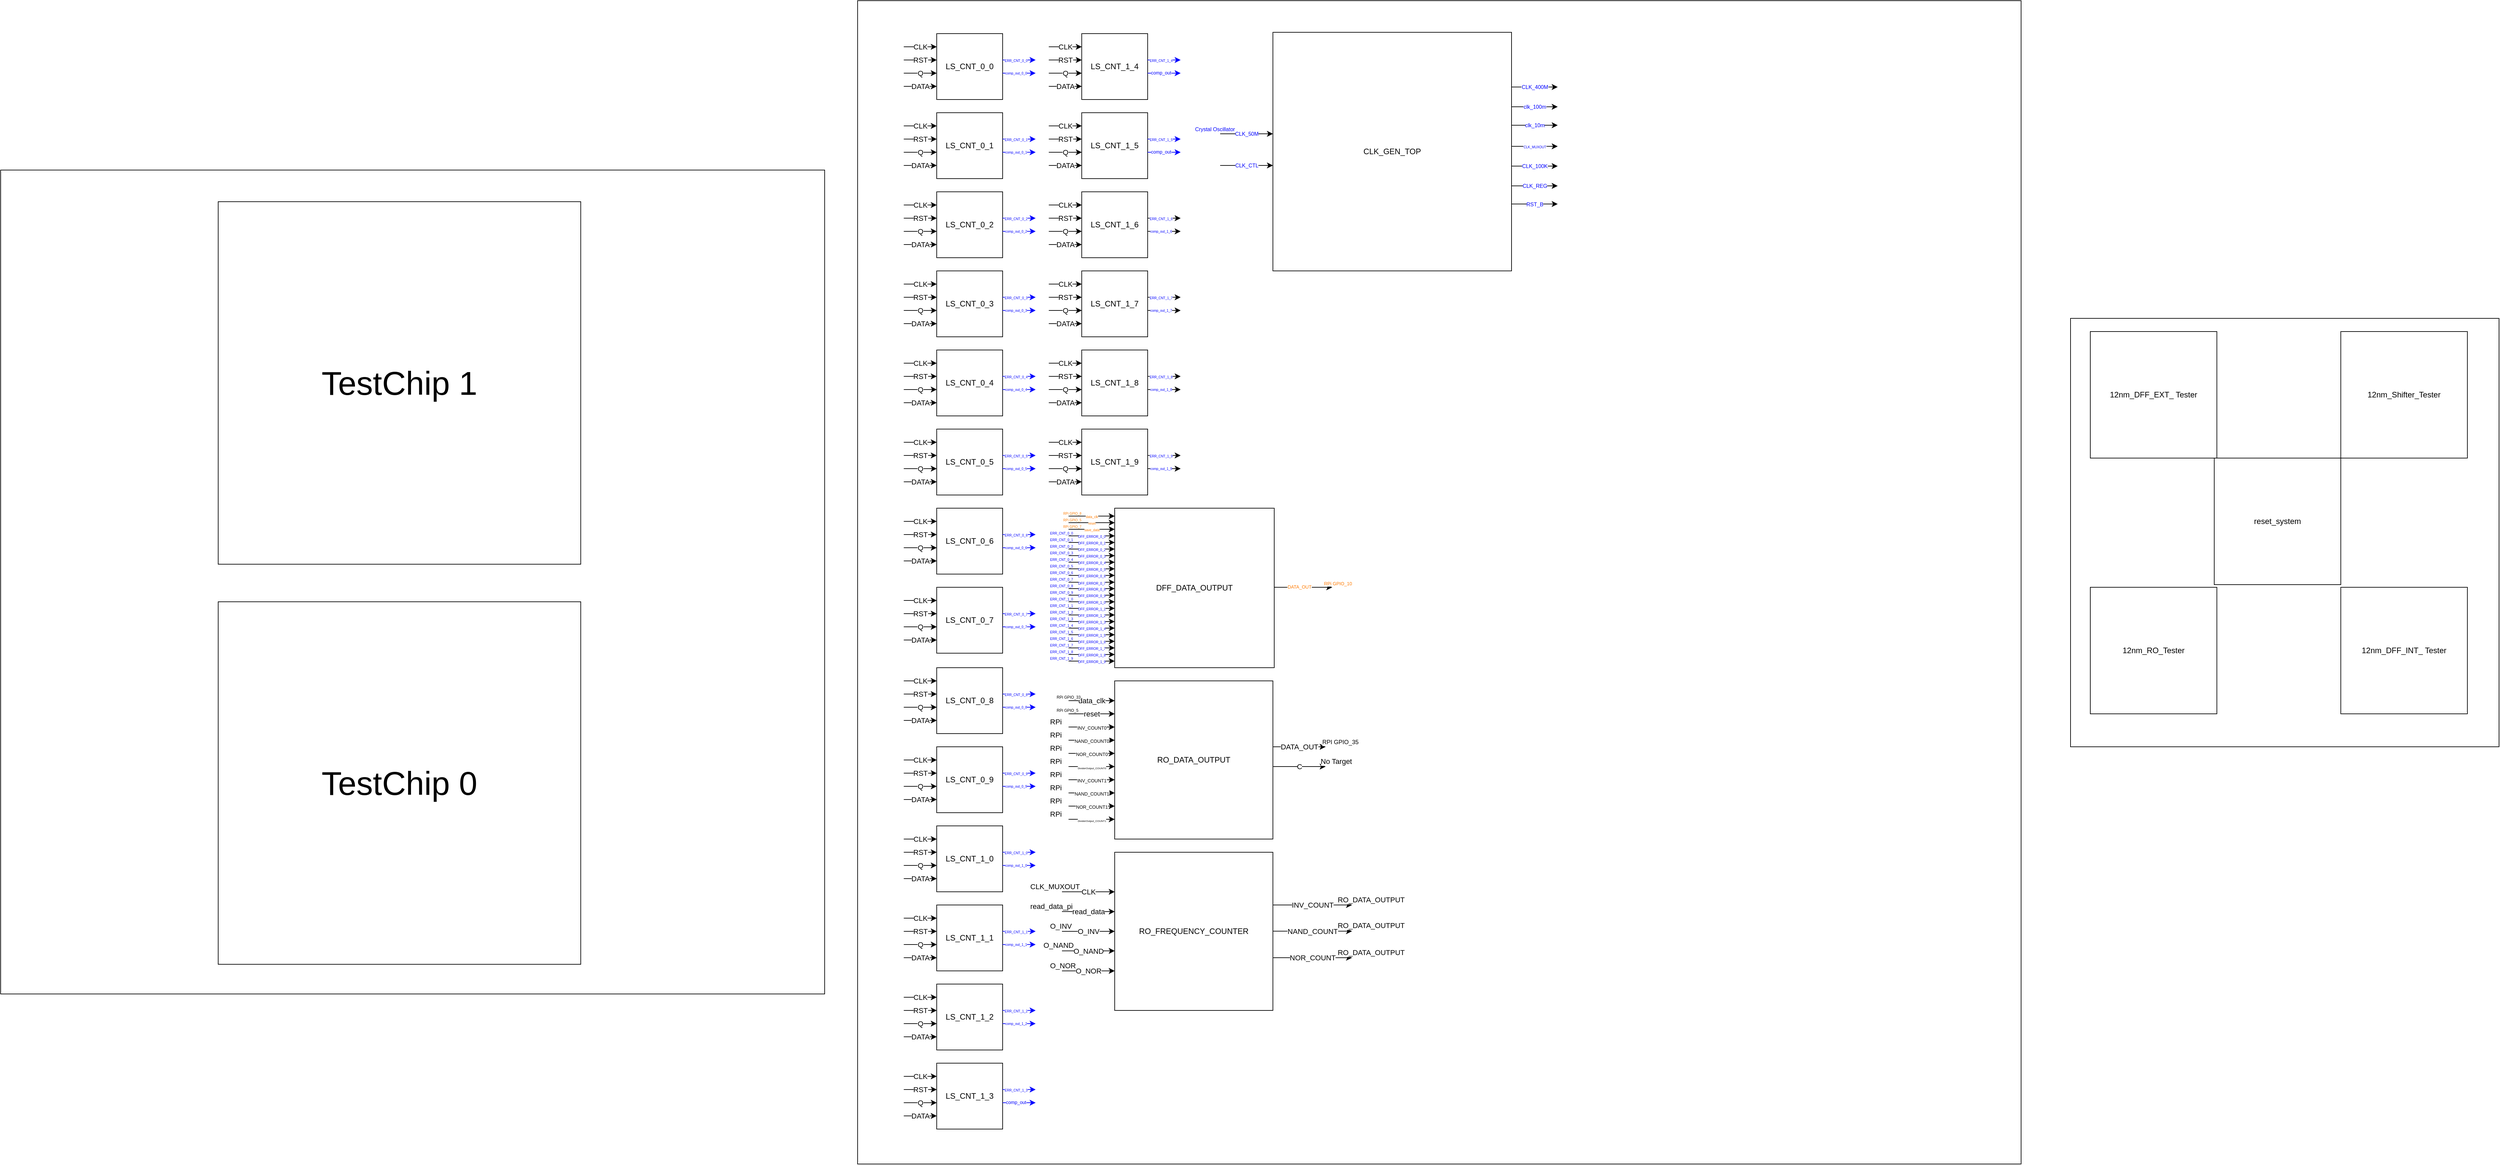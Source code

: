 <mxfile>
    <diagram name="Page-1" id="JrwnhxV34oBIkAG1Bqkx">
        <mxGraphModel dx="1116" dy="784" grid="1" gridSize="10" guides="1" tooltips="1" connect="1" arrows="1" fold="1" page="1" pageScale="1" pageWidth="4000" pageHeight="2000" math="0" shadow="0">
            <root>
                <mxCell id="0"/>
                <mxCell id="1" parent="0"/>
                <mxCell id="8YwtS4Dz8LVOZNcVnMt_-1" value="" style="whiteSpace=wrap;html=1;aspect=fixed;movable=1;resizable=1;rotatable=1;deletable=1;editable=1;locked=0;connectable=1;strokeColor=#000000;fontColor=#ff7b00;" parent="1" vertex="1">
                    <mxGeometry x="1400" y="118" width="1765" height="1765" as="geometry"/>
                </mxCell>
                <mxCell id="8YwtS4Dz8LVOZNcVnMt_-2" value="" style="whiteSpace=wrap;html=1;aspect=fixed;align=left;" parent="1" vertex="1">
                    <mxGeometry x="3240" y="600" width="650" height="650" as="geometry"/>
                </mxCell>
                <mxCell id="8YwtS4Dz8LVOZNcVnMt_-3" value="" style="whiteSpace=wrap;html=1;aspect=fixed;" parent="1" vertex="1">
                    <mxGeometry x="100" y="375" width="1250" height="1250" as="geometry"/>
                </mxCell>
                <mxCell id="8YwtS4Dz8LVOZNcVnMt_-5" value="&lt;font style=&quot;font-size: 50px;&quot;&gt;TestChip 0&lt;/font&gt;" style="whiteSpace=wrap;html=1;aspect=fixed;" parent="1" vertex="1">
                    <mxGeometry x="430" y="1030" width="550" height="550" as="geometry"/>
                </mxCell>
                <mxCell id="fdX2yPgVDNq5wQi_LwHz-1" value="LS_CNT_0_1" style="whiteSpace=wrap;html=1;aspect=fixed;noLabel=0;labelPadding=0;" parent="1" vertex="1">
                    <mxGeometry x="1520" y="288" width="100" height="100" as="geometry"/>
                </mxCell>
                <mxCell id="fdX2yPgVDNq5wQi_LwHz-14" value="LS_CNT_0_2" style="whiteSpace=wrap;html=1;aspect=fixed;noLabel=0;labelPadding=0;" parent="1" vertex="1">
                    <mxGeometry x="1520" y="408" width="100" height="100" as="geometry"/>
                </mxCell>
                <mxCell id="fdX2yPgVDNq5wQi_LwHz-209" value="LS_CNT_1_7" style="whiteSpace=wrap;html=1;aspect=fixed;noLabel=0;labelPadding=0;" parent="1" vertex="1">
                    <mxGeometry x="1740" y="528" width="100" height="100" as="geometry"/>
                </mxCell>
                <mxCell id="fdX2yPgVDNq5wQi_LwHz-249" value="&lt;font style=&quot;font-size: 50px;&quot;&gt;TestChip 1&lt;/font&gt;" style="whiteSpace=wrap;html=1;aspect=fixed;" parent="1" vertex="1">
                    <mxGeometry x="430" y="423" width="550" height="550" as="geometry"/>
                </mxCell>
                <mxCell id="tn4qRuFnmqHaKZbaOXFV-144" value="" style="group" parent="1" vertex="1" connectable="0">
                    <mxGeometry x="1470" y="168" width="200" height="100" as="geometry"/>
                </mxCell>
                <mxCell id="8YwtS4Dz8LVOZNcVnMt_-6" value="LS_CNT_0_0" style="whiteSpace=wrap;html=1;aspect=fixed;noLabel=0;labelPadding=0;" parent="tn4qRuFnmqHaKZbaOXFV-144" vertex="1">
                    <mxGeometry x="50" width="100" height="100" as="geometry"/>
                </mxCell>
                <mxCell id="8YwtS4Dz8LVOZNcVnMt_-9" value="" style="endArrow=classic;html=1;rounded=0;" parent="tn4qRuFnmqHaKZbaOXFV-144" edge="1">
                    <mxGeometry relative="1" as="geometry">
                        <mxPoint y="20" as="sourcePoint"/>
                        <mxPoint x="50" y="20" as="targetPoint"/>
                    </mxGeometry>
                </mxCell>
                <mxCell id="8YwtS4Dz8LVOZNcVnMt_-10" value="CLK" style="edgeLabel;resizable=0;html=1;align=center;verticalAlign=middle;" parent="8YwtS4Dz8LVOZNcVnMt_-9" connectable="0" vertex="1">
                    <mxGeometry relative="1" as="geometry"/>
                </mxCell>
                <mxCell id="8YwtS4Dz8LVOZNcVnMt_-11" value="" style="endArrow=classic;html=1;rounded=0;" parent="tn4qRuFnmqHaKZbaOXFV-144" edge="1">
                    <mxGeometry relative="1" as="geometry">
                        <mxPoint y="40" as="sourcePoint"/>
                        <mxPoint x="50" y="40" as="targetPoint"/>
                    </mxGeometry>
                </mxCell>
                <mxCell id="8YwtS4Dz8LVOZNcVnMt_-12" value="RST" style="edgeLabel;resizable=0;html=1;align=center;verticalAlign=middle;" parent="8YwtS4Dz8LVOZNcVnMt_-11" connectable="0" vertex="1">
                    <mxGeometry relative="1" as="geometry"/>
                </mxCell>
                <mxCell id="8YwtS4Dz8LVOZNcVnMt_-13" value="" style="endArrow=classic;html=1;rounded=0;" parent="tn4qRuFnmqHaKZbaOXFV-144" edge="1">
                    <mxGeometry relative="1" as="geometry">
                        <mxPoint y="60" as="sourcePoint"/>
                        <mxPoint x="50" y="60" as="targetPoint"/>
                    </mxGeometry>
                </mxCell>
                <mxCell id="8YwtS4Dz8LVOZNcVnMt_-14" value="Q" style="edgeLabel;resizable=0;html=1;align=center;verticalAlign=middle;" parent="8YwtS4Dz8LVOZNcVnMt_-13" connectable="0" vertex="1">
                    <mxGeometry relative="1" as="geometry"/>
                </mxCell>
                <mxCell id="8YwtS4Dz8LVOZNcVnMt_-15" value="" style="endArrow=classic;html=1;rounded=0;" parent="tn4qRuFnmqHaKZbaOXFV-144" edge="1">
                    <mxGeometry relative="1" as="geometry">
                        <mxPoint y="80" as="sourcePoint"/>
                        <mxPoint x="50" y="80" as="targetPoint"/>
                    </mxGeometry>
                </mxCell>
                <mxCell id="8YwtS4Dz8LVOZNcVnMt_-16" value="DATA" style="edgeLabel;resizable=0;html=1;align=center;verticalAlign=middle;" parent="8YwtS4Dz8LVOZNcVnMt_-15" connectable="0" vertex="1">
                    <mxGeometry relative="1" as="geometry"/>
                </mxCell>
                <mxCell id="8YwtS4Dz8LVOZNcVnMt_-17" value="" style="endArrow=classic;html=1;rounded=0;strokeColor=#0000ff;" parent="tn4qRuFnmqHaKZbaOXFV-144" edge="1">
                    <mxGeometry relative="1" as="geometry">
                        <mxPoint x="150" y="40" as="sourcePoint"/>
                        <mxPoint x="200" y="40" as="targetPoint"/>
                    </mxGeometry>
                </mxCell>
                <mxCell id="8YwtS4Dz8LVOZNcVnMt_-18" value="ERR_CNT_0_0" style="edgeLabel;resizable=0;html=1;align=center;verticalAlign=middle;fontSize=5;fontColor=#0000FF;" parent="8YwtS4Dz8LVOZNcVnMt_-17" connectable="0" vertex="1">
                    <mxGeometry relative="1" as="geometry">
                        <mxPoint x="-5" as="offset"/>
                    </mxGeometry>
                </mxCell>
                <mxCell id="8YwtS4Dz8LVOZNcVnMt_-19" value="" style="endArrow=classic;html=1;rounded=0;strokeColor=#0000ff;" parent="tn4qRuFnmqHaKZbaOXFV-144" edge="1">
                    <mxGeometry relative="1" as="geometry">
                        <mxPoint x="150" y="60" as="sourcePoint"/>
                        <mxPoint x="200" y="60" as="targetPoint"/>
                    </mxGeometry>
                </mxCell>
                <mxCell id="8YwtS4Dz8LVOZNcVnMt_-20" value="&lt;font style=&quot;font-size: 5px;&quot;&gt;comp_out_0_0&lt;/font&gt;" style="edgeLabel;resizable=0;html=1;align=center;verticalAlign=middle;fontSize=7;fontColor=#0000FF;" parent="8YwtS4Dz8LVOZNcVnMt_-19" connectable="0" vertex="1">
                    <mxGeometry relative="1" as="geometry">
                        <mxPoint x="-5" as="offset"/>
                    </mxGeometry>
                </mxCell>
                <mxCell id="tn4qRuFnmqHaKZbaOXFV-145" value="" style="group" parent="1" vertex="1" connectable="0">
                    <mxGeometry x="1470" y="308" width="200" height="60" as="geometry"/>
                </mxCell>
                <mxCell id="fdX2yPgVDNq5wQi_LwHz-2" value="" style="endArrow=classic;html=1;rounded=0;" parent="tn4qRuFnmqHaKZbaOXFV-145" edge="1">
                    <mxGeometry relative="1" as="geometry">
                        <mxPoint as="sourcePoint"/>
                        <mxPoint x="50" as="targetPoint"/>
                    </mxGeometry>
                </mxCell>
                <mxCell id="fdX2yPgVDNq5wQi_LwHz-3" value="CLK" style="edgeLabel;resizable=0;html=1;align=center;verticalAlign=middle;" parent="fdX2yPgVDNq5wQi_LwHz-2" connectable="0" vertex="1">
                    <mxGeometry relative="1" as="geometry"/>
                </mxCell>
                <mxCell id="fdX2yPgVDNq5wQi_LwHz-4" value="" style="endArrow=classic;html=1;rounded=0;" parent="tn4qRuFnmqHaKZbaOXFV-145" edge="1">
                    <mxGeometry relative="1" as="geometry">
                        <mxPoint y="20" as="sourcePoint"/>
                        <mxPoint x="50" y="20" as="targetPoint"/>
                    </mxGeometry>
                </mxCell>
                <mxCell id="fdX2yPgVDNq5wQi_LwHz-5" value="RST" style="edgeLabel;resizable=0;html=1;align=center;verticalAlign=middle;" parent="fdX2yPgVDNq5wQi_LwHz-4" connectable="0" vertex="1">
                    <mxGeometry relative="1" as="geometry"/>
                </mxCell>
                <mxCell id="fdX2yPgVDNq5wQi_LwHz-6" value="" style="endArrow=classic;html=1;rounded=0;" parent="tn4qRuFnmqHaKZbaOXFV-145" edge="1">
                    <mxGeometry relative="1" as="geometry">
                        <mxPoint y="40" as="sourcePoint"/>
                        <mxPoint x="50" y="40" as="targetPoint"/>
                    </mxGeometry>
                </mxCell>
                <mxCell id="fdX2yPgVDNq5wQi_LwHz-7" value="Q" style="edgeLabel;resizable=0;html=1;align=center;verticalAlign=middle;" parent="fdX2yPgVDNq5wQi_LwHz-6" connectable="0" vertex="1">
                    <mxGeometry relative="1" as="geometry"/>
                </mxCell>
                <mxCell id="fdX2yPgVDNq5wQi_LwHz-8" value="" style="endArrow=classic;html=1;rounded=0;" parent="tn4qRuFnmqHaKZbaOXFV-145" edge="1">
                    <mxGeometry relative="1" as="geometry">
                        <mxPoint y="60" as="sourcePoint"/>
                        <mxPoint x="50" y="60" as="targetPoint"/>
                    </mxGeometry>
                </mxCell>
                <mxCell id="fdX2yPgVDNq5wQi_LwHz-9" value="DATA" style="edgeLabel;resizable=0;html=1;align=center;verticalAlign=middle;" parent="fdX2yPgVDNq5wQi_LwHz-8" connectable="0" vertex="1">
                    <mxGeometry relative="1" as="geometry"/>
                </mxCell>
                <mxCell id="fdX2yPgVDNq5wQi_LwHz-10" value="" style="endArrow=classic;html=1;rounded=0;strokeColor=#0000ff;" parent="tn4qRuFnmqHaKZbaOXFV-145" edge="1">
                    <mxGeometry relative="1" as="geometry">
                        <mxPoint x="150" y="20" as="sourcePoint"/>
                        <mxPoint x="200" y="20" as="targetPoint"/>
                    </mxGeometry>
                </mxCell>
                <mxCell id="fdX2yPgVDNq5wQi_LwHz-11" value="ERR_CNT_0_1" style="edgeLabel;resizable=0;html=1;align=center;verticalAlign=middle;fontSize=5;fontColor=#0000FF;" parent="fdX2yPgVDNq5wQi_LwHz-10" connectable="0" vertex="1">
                    <mxGeometry relative="1" as="geometry">
                        <mxPoint x="-5" as="offset"/>
                    </mxGeometry>
                </mxCell>
                <mxCell id="fdX2yPgVDNq5wQi_LwHz-12" value="" style="endArrow=classic;html=1;rounded=0;strokeColor=#0000ff;" parent="tn4qRuFnmqHaKZbaOXFV-145" edge="1">
                    <mxGeometry relative="1" as="geometry">
                        <mxPoint x="150" y="40" as="sourcePoint"/>
                        <mxPoint x="200" y="40" as="targetPoint"/>
                    </mxGeometry>
                </mxCell>
                <mxCell id="fdX2yPgVDNq5wQi_LwHz-13" value="&lt;font style=&quot;font-size: 5px;&quot;&gt;comp_out_0_1&lt;br&gt;&lt;/font&gt;" style="edgeLabel;resizable=0;html=1;align=center;verticalAlign=middle;fontSize=7;fontColor=#0000FF;" parent="fdX2yPgVDNq5wQi_LwHz-12" connectable="0" vertex="1">
                    <mxGeometry relative="1" as="geometry">
                        <mxPoint x="-5" as="offset"/>
                    </mxGeometry>
                </mxCell>
                <mxCell id="tn4qRuFnmqHaKZbaOXFV-146" value="" style="group" parent="1" vertex="1" connectable="0">
                    <mxGeometry x="1470" y="428" width="200" height="60" as="geometry"/>
                </mxCell>
                <mxCell id="fdX2yPgVDNq5wQi_LwHz-15" value="" style="endArrow=classic;html=1;rounded=0;" parent="tn4qRuFnmqHaKZbaOXFV-146" edge="1">
                    <mxGeometry relative="1" as="geometry">
                        <mxPoint as="sourcePoint"/>
                        <mxPoint x="50" as="targetPoint"/>
                    </mxGeometry>
                </mxCell>
                <mxCell id="fdX2yPgVDNq5wQi_LwHz-16" value="CLK" style="edgeLabel;resizable=0;html=1;align=center;verticalAlign=middle;" parent="fdX2yPgVDNq5wQi_LwHz-15" connectable="0" vertex="1">
                    <mxGeometry relative="1" as="geometry"/>
                </mxCell>
                <mxCell id="fdX2yPgVDNq5wQi_LwHz-17" value="" style="endArrow=classic;html=1;rounded=0;" parent="tn4qRuFnmqHaKZbaOXFV-146" edge="1">
                    <mxGeometry relative="1" as="geometry">
                        <mxPoint y="20" as="sourcePoint"/>
                        <mxPoint x="50" y="20" as="targetPoint"/>
                    </mxGeometry>
                </mxCell>
                <mxCell id="fdX2yPgVDNq5wQi_LwHz-18" value="RST" style="edgeLabel;resizable=0;html=1;align=center;verticalAlign=middle;" parent="fdX2yPgVDNq5wQi_LwHz-17" connectable="0" vertex="1">
                    <mxGeometry relative="1" as="geometry"/>
                </mxCell>
                <mxCell id="fdX2yPgVDNq5wQi_LwHz-19" value="" style="endArrow=classic;html=1;rounded=0;" parent="tn4qRuFnmqHaKZbaOXFV-146" edge="1">
                    <mxGeometry relative="1" as="geometry">
                        <mxPoint y="40" as="sourcePoint"/>
                        <mxPoint x="50" y="40" as="targetPoint"/>
                    </mxGeometry>
                </mxCell>
                <mxCell id="fdX2yPgVDNq5wQi_LwHz-20" value="Q" style="edgeLabel;resizable=0;html=1;align=center;verticalAlign=middle;" parent="fdX2yPgVDNq5wQi_LwHz-19" connectable="0" vertex="1">
                    <mxGeometry relative="1" as="geometry"/>
                </mxCell>
                <mxCell id="fdX2yPgVDNq5wQi_LwHz-21" value="" style="endArrow=classic;html=1;rounded=0;" parent="tn4qRuFnmqHaKZbaOXFV-146" edge="1">
                    <mxGeometry relative="1" as="geometry">
                        <mxPoint y="60" as="sourcePoint"/>
                        <mxPoint x="50" y="60" as="targetPoint"/>
                    </mxGeometry>
                </mxCell>
                <mxCell id="fdX2yPgVDNq5wQi_LwHz-22" value="DATA" style="edgeLabel;resizable=0;html=1;align=center;verticalAlign=middle;" parent="fdX2yPgVDNq5wQi_LwHz-21" connectable="0" vertex="1">
                    <mxGeometry relative="1" as="geometry"/>
                </mxCell>
                <mxCell id="fdX2yPgVDNq5wQi_LwHz-23" value="" style="endArrow=classic;html=1;rounded=0;strokeColor=#0000FF;" parent="tn4qRuFnmqHaKZbaOXFV-146" edge="1">
                    <mxGeometry relative="1" as="geometry">
                        <mxPoint x="150" y="20" as="sourcePoint"/>
                        <mxPoint x="200" y="20" as="targetPoint"/>
                    </mxGeometry>
                </mxCell>
                <mxCell id="fdX2yPgVDNq5wQi_LwHz-24" value="ERR_CNT_0_2" style="edgeLabel;resizable=0;html=1;align=center;verticalAlign=middle;fontSize=5;fontColor=#0000FF;" parent="fdX2yPgVDNq5wQi_LwHz-23" connectable="0" vertex="1">
                    <mxGeometry relative="1" as="geometry">
                        <mxPoint x="-5" as="offset"/>
                    </mxGeometry>
                </mxCell>
                <mxCell id="fdX2yPgVDNq5wQi_LwHz-25" value="" style="endArrow=classic;html=1;rounded=0;strokeColor=#0000ff;" parent="tn4qRuFnmqHaKZbaOXFV-146" edge="1">
                    <mxGeometry relative="1" as="geometry">
                        <mxPoint x="150" y="40" as="sourcePoint"/>
                        <mxPoint x="200" y="40" as="targetPoint"/>
                    </mxGeometry>
                </mxCell>
                <mxCell id="fdX2yPgVDNq5wQi_LwHz-26" value="&lt;font style=&quot;font-size: 5px;&quot;&gt;comp_out_0_2&lt;br&gt;&lt;/font&gt;" style="edgeLabel;resizable=0;html=1;align=center;verticalAlign=middle;fontSize=7;fontColor=#0000FF;" parent="fdX2yPgVDNq5wQi_LwHz-25" connectable="0" vertex="1">
                    <mxGeometry relative="1" as="geometry">
                        <mxPoint x="-5" as="offset"/>
                    </mxGeometry>
                </mxCell>
                <mxCell id="tn4qRuFnmqHaKZbaOXFV-147" value="" style="group" parent="1" vertex="1" connectable="0">
                    <mxGeometry x="1470" y="528" width="200" height="100" as="geometry"/>
                </mxCell>
                <mxCell id="fdX2yPgVDNq5wQi_LwHz-27" value="LS_CNT_0_3" style="whiteSpace=wrap;html=1;aspect=fixed;noLabel=0;labelPadding=0;" parent="tn4qRuFnmqHaKZbaOXFV-147" vertex="1">
                    <mxGeometry x="50" width="100" height="100" as="geometry"/>
                </mxCell>
                <mxCell id="fdX2yPgVDNq5wQi_LwHz-28" value="" style="endArrow=classic;html=1;rounded=0;" parent="tn4qRuFnmqHaKZbaOXFV-147" edge="1">
                    <mxGeometry relative="1" as="geometry">
                        <mxPoint y="20" as="sourcePoint"/>
                        <mxPoint x="50" y="20" as="targetPoint"/>
                    </mxGeometry>
                </mxCell>
                <mxCell id="fdX2yPgVDNq5wQi_LwHz-29" value="CLK" style="edgeLabel;resizable=0;html=1;align=center;verticalAlign=middle;" parent="fdX2yPgVDNq5wQi_LwHz-28" connectable="0" vertex="1">
                    <mxGeometry relative="1" as="geometry"/>
                </mxCell>
                <mxCell id="fdX2yPgVDNq5wQi_LwHz-30" value="" style="endArrow=classic;html=1;rounded=0;" parent="tn4qRuFnmqHaKZbaOXFV-147" edge="1">
                    <mxGeometry relative="1" as="geometry">
                        <mxPoint y="40" as="sourcePoint"/>
                        <mxPoint x="50" y="40" as="targetPoint"/>
                    </mxGeometry>
                </mxCell>
                <mxCell id="fdX2yPgVDNq5wQi_LwHz-31" value="RST" style="edgeLabel;resizable=0;html=1;align=center;verticalAlign=middle;" parent="fdX2yPgVDNq5wQi_LwHz-30" connectable="0" vertex="1">
                    <mxGeometry relative="1" as="geometry"/>
                </mxCell>
                <mxCell id="fdX2yPgVDNq5wQi_LwHz-32" value="" style="endArrow=classic;html=1;rounded=0;" parent="tn4qRuFnmqHaKZbaOXFV-147" edge="1">
                    <mxGeometry relative="1" as="geometry">
                        <mxPoint y="60" as="sourcePoint"/>
                        <mxPoint x="50" y="60" as="targetPoint"/>
                    </mxGeometry>
                </mxCell>
                <mxCell id="fdX2yPgVDNq5wQi_LwHz-33" value="Q" style="edgeLabel;resizable=0;html=1;align=center;verticalAlign=middle;" parent="fdX2yPgVDNq5wQi_LwHz-32" connectable="0" vertex="1">
                    <mxGeometry relative="1" as="geometry"/>
                </mxCell>
                <mxCell id="fdX2yPgVDNq5wQi_LwHz-34" value="" style="endArrow=classic;html=1;rounded=0;" parent="tn4qRuFnmqHaKZbaOXFV-147" edge="1">
                    <mxGeometry relative="1" as="geometry">
                        <mxPoint y="80" as="sourcePoint"/>
                        <mxPoint x="50" y="80" as="targetPoint"/>
                    </mxGeometry>
                </mxCell>
                <mxCell id="fdX2yPgVDNq5wQi_LwHz-35" value="DATA" style="edgeLabel;resizable=0;html=1;align=center;verticalAlign=middle;" parent="fdX2yPgVDNq5wQi_LwHz-34" connectable="0" vertex="1">
                    <mxGeometry relative="1" as="geometry"/>
                </mxCell>
                <mxCell id="fdX2yPgVDNq5wQi_LwHz-36" value="" style="endArrow=classic;html=1;rounded=0;strokeColor=#0000ff;" parent="tn4qRuFnmqHaKZbaOXFV-147" edge="1">
                    <mxGeometry relative="1" as="geometry">
                        <mxPoint x="150" y="40" as="sourcePoint"/>
                        <mxPoint x="200" y="40" as="targetPoint"/>
                    </mxGeometry>
                </mxCell>
                <mxCell id="fdX2yPgVDNq5wQi_LwHz-37" value="ERR_CNT_0_3" style="edgeLabel;resizable=0;html=1;align=center;verticalAlign=middle;fontSize=5;fontColor=#0000FF;" parent="fdX2yPgVDNq5wQi_LwHz-36" connectable="0" vertex="1">
                    <mxGeometry relative="1" as="geometry">
                        <mxPoint x="-5" as="offset"/>
                    </mxGeometry>
                </mxCell>
                <mxCell id="fdX2yPgVDNq5wQi_LwHz-38" value="" style="endArrow=classic;html=1;rounded=0;strokeColor=#0000ff;" parent="tn4qRuFnmqHaKZbaOXFV-147" edge="1">
                    <mxGeometry relative="1" as="geometry">
                        <mxPoint x="150" y="60" as="sourcePoint"/>
                        <mxPoint x="200" y="60" as="targetPoint"/>
                    </mxGeometry>
                </mxCell>
                <mxCell id="fdX2yPgVDNq5wQi_LwHz-39" value="&lt;font style=&quot;font-size: 5px;&quot;&gt;comp_out_0_3&lt;/font&gt;" style="edgeLabel;resizable=0;html=1;align=center;verticalAlign=middle;fontSize=7;fontColor=#0000FF;" parent="fdX2yPgVDNq5wQi_LwHz-38" connectable="0" vertex="1">
                    <mxGeometry relative="1" as="geometry">
                        <mxPoint x="-5" as="offset"/>
                    </mxGeometry>
                </mxCell>
                <mxCell id="tn4qRuFnmqHaKZbaOXFV-148" value="" style="group" parent="1" vertex="1" connectable="0">
                    <mxGeometry x="1470" y="648" width="200" height="100" as="geometry"/>
                </mxCell>
                <mxCell id="fdX2yPgVDNq5wQi_LwHz-40" value="LS_CNT_0_4" style="whiteSpace=wrap;html=1;aspect=fixed;noLabel=0;labelPadding=0;" parent="tn4qRuFnmqHaKZbaOXFV-148" vertex="1">
                    <mxGeometry x="50" width="100" height="100" as="geometry"/>
                </mxCell>
                <mxCell id="fdX2yPgVDNq5wQi_LwHz-41" value="" style="endArrow=classic;html=1;rounded=0;" parent="tn4qRuFnmqHaKZbaOXFV-148" edge="1">
                    <mxGeometry relative="1" as="geometry">
                        <mxPoint y="20" as="sourcePoint"/>
                        <mxPoint x="50" y="20" as="targetPoint"/>
                    </mxGeometry>
                </mxCell>
                <mxCell id="fdX2yPgVDNq5wQi_LwHz-42" value="CLK" style="edgeLabel;resizable=0;html=1;align=center;verticalAlign=middle;" parent="fdX2yPgVDNq5wQi_LwHz-41" connectable="0" vertex="1">
                    <mxGeometry relative="1" as="geometry"/>
                </mxCell>
                <mxCell id="fdX2yPgVDNq5wQi_LwHz-43" value="" style="endArrow=classic;html=1;rounded=0;" parent="tn4qRuFnmqHaKZbaOXFV-148" edge="1">
                    <mxGeometry relative="1" as="geometry">
                        <mxPoint y="40" as="sourcePoint"/>
                        <mxPoint x="50" y="40" as="targetPoint"/>
                    </mxGeometry>
                </mxCell>
                <mxCell id="fdX2yPgVDNq5wQi_LwHz-44" value="RST" style="edgeLabel;resizable=0;html=1;align=center;verticalAlign=middle;" parent="fdX2yPgVDNq5wQi_LwHz-43" connectable="0" vertex="1">
                    <mxGeometry relative="1" as="geometry"/>
                </mxCell>
                <mxCell id="fdX2yPgVDNq5wQi_LwHz-45" value="" style="endArrow=classic;html=1;rounded=0;" parent="tn4qRuFnmqHaKZbaOXFV-148" edge="1">
                    <mxGeometry relative="1" as="geometry">
                        <mxPoint y="60" as="sourcePoint"/>
                        <mxPoint x="50" y="60" as="targetPoint"/>
                    </mxGeometry>
                </mxCell>
                <mxCell id="fdX2yPgVDNq5wQi_LwHz-46" value="Q" style="edgeLabel;resizable=0;html=1;align=center;verticalAlign=middle;" parent="fdX2yPgVDNq5wQi_LwHz-45" connectable="0" vertex="1">
                    <mxGeometry relative="1" as="geometry"/>
                </mxCell>
                <mxCell id="fdX2yPgVDNq5wQi_LwHz-47" value="" style="endArrow=classic;html=1;rounded=0;" parent="tn4qRuFnmqHaKZbaOXFV-148" edge="1">
                    <mxGeometry relative="1" as="geometry">
                        <mxPoint y="80" as="sourcePoint"/>
                        <mxPoint x="50" y="80" as="targetPoint"/>
                    </mxGeometry>
                </mxCell>
                <mxCell id="fdX2yPgVDNq5wQi_LwHz-48" value="DATA" style="edgeLabel;resizable=0;html=1;align=center;verticalAlign=middle;" parent="fdX2yPgVDNq5wQi_LwHz-47" connectable="0" vertex="1">
                    <mxGeometry relative="1" as="geometry"/>
                </mxCell>
                <mxCell id="fdX2yPgVDNq5wQi_LwHz-49" value="" style="endArrow=classic;html=1;rounded=0;strokeColor=#0000ff;" parent="tn4qRuFnmqHaKZbaOXFV-148" edge="1">
                    <mxGeometry relative="1" as="geometry">
                        <mxPoint x="150" y="40" as="sourcePoint"/>
                        <mxPoint x="200" y="40" as="targetPoint"/>
                    </mxGeometry>
                </mxCell>
                <mxCell id="fdX2yPgVDNq5wQi_LwHz-50" value="ERR_CNT_0_4" style="edgeLabel;resizable=0;html=1;align=center;verticalAlign=middle;fontSize=5;fontColor=#0000FF;" parent="fdX2yPgVDNq5wQi_LwHz-49" connectable="0" vertex="1">
                    <mxGeometry relative="1" as="geometry">
                        <mxPoint x="-5" as="offset"/>
                    </mxGeometry>
                </mxCell>
                <mxCell id="fdX2yPgVDNq5wQi_LwHz-51" value="" style="endArrow=classic;html=1;rounded=0;strokeColor=#0000ff;" parent="tn4qRuFnmqHaKZbaOXFV-148" edge="1">
                    <mxGeometry relative="1" as="geometry">
                        <mxPoint x="150" y="60" as="sourcePoint"/>
                        <mxPoint x="200" y="60" as="targetPoint"/>
                    </mxGeometry>
                </mxCell>
                <mxCell id="fdX2yPgVDNq5wQi_LwHz-52" value="&lt;font style=&quot;font-size: 5px;&quot;&gt;comp_out_0_4&lt;br&gt;&lt;/font&gt;" style="edgeLabel;resizable=0;html=1;align=center;verticalAlign=middle;fontSize=7;fontColor=#0000FF;" parent="fdX2yPgVDNq5wQi_LwHz-51" connectable="0" vertex="1">
                    <mxGeometry relative="1" as="geometry">
                        <mxPoint x="-5" as="offset"/>
                    </mxGeometry>
                </mxCell>
                <mxCell id="tn4qRuFnmqHaKZbaOXFV-149" value="" style="group" parent="1" vertex="1" connectable="0">
                    <mxGeometry x="1470" y="768" width="200" height="100" as="geometry"/>
                </mxCell>
                <mxCell id="fdX2yPgVDNq5wQi_LwHz-53" value="LS_CNT_0_5" style="whiteSpace=wrap;html=1;aspect=fixed;noLabel=0;labelPadding=0;" parent="tn4qRuFnmqHaKZbaOXFV-149" vertex="1">
                    <mxGeometry x="50" width="100" height="100" as="geometry"/>
                </mxCell>
                <mxCell id="fdX2yPgVDNq5wQi_LwHz-54" value="" style="endArrow=classic;html=1;rounded=0;" parent="tn4qRuFnmqHaKZbaOXFV-149" edge="1">
                    <mxGeometry relative="1" as="geometry">
                        <mxPoint y="20" as="sourcePoint"/>
                        <mxPoint x="50" y="20" as="targetPoint"/>
                    </mxGeometry>
                </mxCell>
                <mxCell id="fdX2yPgVDNq5wQi_LwHz-55" value="CLK" style="edgeLabel;resizable=0;html=1;align=center;verticalAlign=middle;" parent="fdX2yPgVDNq5wQi_LwHz-54" connectable="0" vertex="1">
                    <mxGeometry relative="1" as="geometry"/>
                </mxCell>
                <mxCell id="fdX2yPgVDNq5wQi_LwHz-56" value="" style="endArrow=classic;html=1;rounded=0;" parent="tn4qRuFnmqHaKZbaOXFV-149" edge="1">
                    <mxGeometry relative="1" as="geometry">
                        <mxPoint y="40" as="sourcePoint"/>
                        <mxPoint x="50" y="40" as="targetPoint"/>
                    </mxGeometry>
                </mxCell>
                <mxCell id="fdX2yPgVDNq5wQi_LwHz-57" value="RST" style="edgeLabel;resizable=0;html=1;align=center;verticalAlign=middle;" parent="fdX2yPgVDNq5wQi_LwHz-56" connectable="0" vertex="1">
                    <mxGeometry relative="1" as="geometry"/>
                </mxCell>
                <mxCell id="fdX2yPgVDNq5wQi_LwHz-58" value="" style="endArrow=classic;html=1;rounded=0;" parent="tn4qRuFnmqHaKZbaOXFV-149" edge="1">
                    <mxGeometry relative="1" as="geometry">
                        <mxPoint y="60" as="sourcePoint"/>
                        <mxPoint x="50" y="60" as="targetPoint"/>
                    </mxGeometry>
                </mxCell>
                <mxCell id="fdX2yPgVDNq5wQi_LwHz-59" value="Q" style="edgeLabel;resizable=0;html=1;align=center;verticalAlign=middle;" parent="fdX2yPgVDNq5wQi_LwHz-58" connectable="0" vertex="1">
                    <mxGeometry relative="1" as="geometry"/>
                </mxCell>
                <mxCell id="fdX2yPgVDNq5wQi_LwHz-60" value="" style="endArrow=classic;html=1;rounded=0;" parent="tn4qRuFnmqHaKZbaOXFV-149" edge="1">
                    <mxGeometry relative="1" as="geometry">
                        <mxPoint y="80" as="sourcePoint"/>
                        <mxPoint x="50" y="80" as="targetPoint"/>
                    </mxGeometry>
                </mxCell>
                <mxCell id="fdX2yPgVDNq5wQi_LwHz-61" value="DATA" style="edgeLabel;resizable=0;html=1;align=center;verticalAlign=middle;" parent="fdX2yPgVDNq5wQi_LwHz-60" connectable="0" vertex="1">
                    <mxGeometry relative="1" as="geometry"/>
                </mxCell>
                <mxCell id="fdX2yPgVDNq5wQi_LwHz-62" value="" style="endArrow=classic;html=1;rounded=0;strokeColor=#0000ff;" parent="tn4qRuFnmqHaKZbaOXFV-149" edge="1">
                    <mxGeometry relative="1" as="geometry">
                        <mxPoint x="150" y="40" as="sourcePoint"/>
                        <mxPoint x="200" y="40" as="targetPoint"/>
                    </mxGeometry>
                </mxCell>
                <mxCell id="fdX2yPgVDNq5wQi_LwHz-63" value="ERR_CNT_0_5" style="edgeLabel;resizable=0;html=1;align=center;verticalAlign=middle;fontSize=5;fontColor=#0000FF;" parent="fdX2yPgVDNq5wQi_LwHz-62" connectable="0" vertex="1">
                    <mxGeometry relative="1" as="geometry">
                        <mxPoint x="-5" as="offset"/>
                    </mxGeometry>
                </mxCell>
                <mxCell id="fdX2yPgVDNq5wQi_LwHz-64" value="" style="endArrow=classic;html=1;rounded=0;strokeColor=#0000ff;" parent="tn4qRuFnmqHaKZbaOXFV-149" edge="1">
                    <mxGeometry relative="1" as="geometry">
                        <mxPoint x="150" y="60" as="sourcePoint"/>
                        <mxPoint x="200" y="60" as="targetPoint"/>
                    </mxGeometry>
                </mxCell>
                <mxCell id="fdX2yPgVDNq5wQi_LwHz-65" value="&lt;font style=&quot;font-size: 5px;&quot;&gt;comp_out_0_5&lt;/font&gt;" style="edgeLabel;resizable=0;html=1;align=center;verticalAlign=middle;fontSize=7;fontColor=#0000FF;" parent="fdX2yPgVDNq5wQi_LwHz-64" connectable="0" vertex="1">
                    <mxGeometry relative="1" as="geometry">
                        <mxPoint x="-5" as="offset"/>
                    </mxGeometry>
                </mxCell>
                <mxCell id="tn4qRuFnmqHaKZbaOXFV-152" value="" style="group" parent="1" vertex="1" connectable="0">
                    <mxGeometry x="1470" y="1130" width="200" height="100" as="geometry"/>
                </mxCell>
                <mxCell id="fdX2yPgVDNq5wQi_LwHz-92" value="LS_CNT_0_8" style="whiteSpace=wrap;html=1;aspect=fixed;noLabel=0;labelPadding=0;" parent="tn4qRuFnmqHaKZbaOXFV-152" vertex="1">
                    <mxGeometry x="50" width="100" height="100" as="geometry"/>
                </mxCell>
                <mxCell id="fdX2yPgVDNq5wQi_LwHz-93" value="" style="endArrow=classic;html=1;rounded=0;" parent="tn4qRuFnmqHaKZbaOXFV-152" edge="1">
                    <mxGeometry relative="1" as="geometry">
                        <mxPoint y="20" as="sourcePoint"/>
                        <mxPoint x="50" y="20" as="targetPoint"/>
                    </mxGeometry>
                </mxCell>
                <mxCell id="fdX2yPgVDNq5wQi_LwHz-94" value="CLK" style="edgeLabel;resizable=0;html=1;align=center;verticalAlign=middle;" parent="fdX2yPgVDNq5wQi_LwHz-93" connectable="0" vertex="1">
                    <mxGeometry relative="1" as="geometry"/>
                </mxCell>
                <mxCell id="fdX2yPgVDNq5wQi_LwHz-95" value="" style="endArrow=classic;html=1;rounded=0;" parent="tn4qRuFnmqHaKZbaOXFV-152" edge="1">
                    <mxGeometry relative="1" as="geometry">
                        <mxPoint y="40" as="sourcePoint"/>
                        <mxPoint x="50" y="40" as="targetPoint"/>
                    </mxGeometry>
                </mxCell>
                <mxCell id="fdX2yPgVDNq5wQi_LwHz-96" value="RST" style="edgeLabel;resizable=0;html=1;align=center;verticalAlign=middle;" parent="fdX2yPgVDNq5wQi_LwHz-95" connectable="0" vertex="1">
                    <mxGeometry relative="1" as="geometry"/>
                </mxCell>
                <mxCell id="fdX2yPgVDNq5wQi_LwHz-97" value="" style="endArrow=classic;html=1;rounded=0;" parent="tn4qRuFnmqHaKZbaOXFV-152" edge="1">
                    <mxGeometry relative="1" as="geometry">
                        <mxPoint y="60" as="sourcePoint"/>
                        <mxPoint x="50" y="60" as="targetPoint"/>
                    </mxGeometry>
                </mxCell>
                <mxCell id="fdX2yPgVDNq5wQi_LwHz-98" value="Q" style="edgeLabel;resizable=0;html=1;align=center;verticalAlign=middle;" parent="fdX2yPgVDNq5wQi_LwHz-97" connectable="0" vertex="1">
                    <mxGeometry relative="1" as="geometry"/>
                </mxCell>
                <mxCell id="fdX2yPgVDNq5wQi_LwHz-99" value="" style="endArrow=classic;html=1;rounded=0;" parent="tn4qRuFnmqHaKZbaOXFV-152" edge="1">
                    <mxGeometry relative="1" as="geometry">
                        <mxPoint y="80" as="sourcePoint"/>
                        <mxPoint x="50" y="80" as="targetPoint"/>
                    </mxGeometry>
                </mxCell>
                <mxCell id="fdX2yPgVDNq5wQi_LwHz-100" value="DATA" style="edgeLabel;resizable=0;html=1;align=center;verticalAlign=middle;" parent="fdX2yPgVDNq5wQi_LwHz-99" connectable="0" vertex="1">
                    <mxGeometry relative="1" as="geometry"/>
                </mxCell>
                <mxCell id="fdX2yPgVDNq5wQi_LwHz-101" value="" style="endArrow=classic;html=1;rounded=0;strokeColor=#0000ff;" parent="tn4qRuFnmqHaKZbaOXFV-152" edge="1">
                    <mxGeometry relative="1" as="geometry">
                        <mxPoint x="150" y="40" as="sourcePoint"/>
                        <mxPoint x="200" y="40" as="targetPoint"/>
                    </mxGeometry>
                </mxCell>
                <mxCell id="fdX2yPgVDNq5wQi_LwHz-102" value="ERR_CNT_0_8" style="edgeLabel;resizable=0;html=1;align=center;verticalAlign=middle;fontSize=5;fontColor=#0000FF;" parent="fdX2yPgVDNq5wQi_LwHz-101" connectable="0" vertex="1">
                    <mxGeometry relative="1" as="geometry">
                        <mxPoint x="-5" as="offset"/>
                    </mxGeometry>
                </mxCell>
                <mxCell id="fdX2yPgVDNq5wQi_LwHz-103" value="" style="endArrow=classic;html=1;rounded=0;strokeColor=#0000ff;" parent="tn4qRuFnmqHaKZbaOXFV-152" edge="1">
                    <mxGeometry relative="1" as="geometry">
                        <mxPoint x="150" y="60" as="sourcePoint"/>
                        <mxPoint x="200" y="60" as="targetPoint"/>
                    </mxGeometry>
                </mxCell>
                <mxCell id="fdX2yPgVDNq5wQi_LwHz-104" value="&lt;font style=&quot;font-size: 5px;&quot;&gt;comp_out_0_8&lt;/font&gt;" style="edgeLabel;resizable=0;html=1;align=center;verticalAlign=middle;fontSize=7;fontColor=#0000FF;" parent="fdX2yPgVDNq5wQi_LwHz-103" connectable="0" vertex="1">
                    <mxGeometry relative="1" as="geometry">
                        <mxPoint x="-5" as="offset"/>
                    </mxGeometry>
                </mxCell>
                <mxCell id="tn4qRuFnmqHaKZbaOXFV-153" value="" style="group" parent="1" vertex="1" connectable="0">
                    <mxGeometry x="1470" y="1250" width="200" height="100" as="geometry"/>
                </mxCell>
                <mxCell id="fdX2yPgVDNq5wQi_LwHz-105" value="LS_CNT_0_9" style="whiteSpace=wrap;html=1;aspect=fixed;noLabel=0;labelPadding=0;" parent="tn4qRuFnmqHaKZbaOXFV-153" vertex="1">
                    <mxGeometry x="50" width="100" height="100" as="geometry"/>
                </mxCell>
                <mxCell id="fdX2yPgVDNq5wQi_LwHz-106" value="" style="endArrow=classic;html=1;rounded=0;" parent="tn4qRuFnmqHaKZbaOXFV-153" edge="1">
                    <mxGeometry relative="1" as="geometry">
                        <mxPoint y="20" as="sourcePoint"/>
                        <mxPoint x="50" y="20" as="targetPoint"/>
                    </mxGeometry>
                </mxCell>
                <mxCell id="fdX2yPgVDNq5wQi_LwHz-107" value="CLK" style="edgeLabel;resizable=0;html=1;align=center;verticalAlign=middle;" parent="fdX2yPgVDNq5wQi_LwHz-106" connectable="0" vertex="1">
                    <mxGeometry relative="1" as="geometry"/>
                </mxCell>
                <mxCell id="fdX2yPgVDNq5wQi_LwHz-108" value="" style="endArrow=classic;html=1;rounded=0;" parent="tn4qRuFnmqHaKZbaOXFV-153" edge="1">
                    <mxGeometry relative="1" as="geometry">
                        <mxPoint y="40" as="sourcePoint"/>
                        <mxPoint x="50" y="40" as="targetPoint"/>
                    </mxGeometry>
                </mxCell>
                <mxCell id="fdX2yPgVDNq5wQi_LwHz-109" value="RST" style="edgeLabel;resizable=0;html=1;align=center;verticalAlign=middle;" parent="fdX2yPgVDNq5wQi_LwHz-108" connectable="0" vertex="1">
                    <mxGeometry relative="1" as="geometry"/>
                </mxCell>
                <mxCell id="fdX2yPgVDNq5wQi_LwHz-110" value="" style="endArrow=classic;html=1;rounded=0;" parent="tn4qRuFnmqHaKZbaOXFV-153" edge="1">
                    <mxGeometry relative="1" as="geometry">
                        <mxPoint y="60" as="sourcePoint"/>
                        <mxPoint x="50" y="60" as="targetPoint"/>
                    </mxGeometry>
                </mxCell>
                <mxCell id="fdX2yPgVDNq5wQi_LwHz-111" value="Q" style="edgeLabel;resizable=0;html=1;align=center;verticalAlign=middle;" parent="fdX2yPgVDNq5wQi_LwHz-110" connectable="0" vertex="1">
                    <mxGeometry relative="1" as="geometry"/>
                </mxCell>
                <mxCell id="fdX2yPgVDNq5wQi_LwHz-112" value="" style="endArrow=classic;html=1;rounded=0;" parent="tn4qRuFnmqHaKZbaOXFV-153" edge="1">
                    <mxGeometry relative="1" as="geometry">
                        <mxPoint y="80" as="sourcePoint"/>
                        <mxPoint x="50" y="80" as="targetPoint"/>
                    </mxGeometry>
                </mxCell>
                <mxCell id="fdX2yPgVDNq5wQi_LwHz-113" value="DATA" style="edgeLabel;resizable=0;html=1;align=center;verticalAlign=middle;" parent="fdX2yPgVDNq5wQi_LwHz-112" connectable="0" vertex="1">
                    <mxGeometry relative="1" as="geometry"/>
                </mxCell>
                <mxCell id="fdX2yPgVDNq5wQi_LwHz-114" value="" style="endArrow=classic;html=1;rounded=0;strokeColor=#0000ff;" parent="tn4qRuFnmqHaKZbaOXFV-153" edge="1">
                    <mxGeometry relative="1" as="geometry">
                        <mxPoint x="150" y="40" as="sourcePoint"/>
                        <mxPoint x="200" y="40" as="targetPoint"/>
                    </mxGeometry>
                </mxCell>
                <mxCell id="fdX2yPgVDNq5wQi_LwHz-115" value="ERR_CNT_0_9" style="edgeLabel;resizable=0;html=1;align=center;verticalAlign=middle;fontSize=5;fontColor=#0000FF;" parent="fdX2yPgVDNq5wQi_LwHz-114" connectable="0" vertex="1">
                    <mxGeometry relative="1" as="geometry">
                        <mxPoint x="-5" as="offset"/>
                    </mxGeometry>
                </mxCell>
                <mxCell id="fdX2yPgVDNq5wQi_LwHz-116" value="" style="endArrow=classic;html=1;rounded=0;strokeColor=#0000ff;" parent="tn4qRuFnmqHaKZbaOXFV-153" edge="1">
                    <mxGeometry relative="1" as="geometry">
                        <mxPoint x="150" y="60" as="sourcePoint"/>
                        <mxPoint x="200" y="60" as="targetPoint"/>
                    </mxGeometry>
                </mxCell>
                <mxCell id="fdX2yPgVDNq5wQi_LwHz-117" value="&lt;font style=&quot;font-size: 5px;&quot;&gt;comp_out_0_9&lt;/font&gt;" style="edgeLabel;resizable=0;html=1;align=center;verticalAlign=middle;fontSize=7;fontColor=#0000FF;" parent="fdX2yPgVDNq5wQi_LwHz-116" connectable="0" vertex="1">
                    <mxGeometry relative="1" as="geometry">
                        <mxPoint x="-5" as="offset"/>
                    </mxGeometry>
                </mxCell>
                <mxCell id="tn4qRuFnmqHaKZbaOXFV-155" value="" style="group" parent="1" vertex="1" connectable="0">
                    <mxGeometry x="1470" y="1370" width="200" height="100" as="geometry"/>
                </mxCell>
                <mxCell id="fdX2yPgVDNq5wQi_LwHz-118" value="LS_CNT_1_0" style="whiteSpace=wrap;html=1;aspect=fixed;noLabel=0;labelPadding=0;" parent="tn4qRuFnmqHaKZbaOXFV-155" vertex="1">
                    <mxGeometry x="50" width="100" height="100" as="geometry"/>
                </mxCell>
                <mxCell id="tn4qRuFnmqHaKZbaOXFV-154" value="" style="group" parent="tn4qRuFnmqHaKZbaOXFV-155" vertex="1" connectable="0">
                    <mxGeometry y="20" width="200" height="60" as="geometry"/>
                </mxCell>
                <mxCell id="fdX2yPgVDNq5wQi_LwHz-119" value="" style="endArrow=classic;html=1;rounded=0;" parent="tn4qRuFnmqHaKZbaOXFV-154" edge="1">
                    <mxGeometry relative="1" as="geometry">
                        <mxPoint as="sourcePoint"/>
                        <mxPoint x="50" as="targetPoint"/>
                    </mxGeometry>
                </mxCell>
                <mxCell id="fdX2yPgVDNq5wQi_LwHz-120" value="CLK" style="edgeLabel;resizable=0;html=1;align=center;verticalAlign=middle;" parent="fdX2yPgVDNq5wQi_LwHz-119" connectable="0" vertex="1">
                    <mxGeometry relative="1" as="geometry"/>
                </mxCell>
                <mxCell id="fdX2yPgVDNq5wQi_LwHz-121" value="" style="endArrow=classic;html=1;rounded=0;" parent="tn4qRuFnmqHaKZbaOXFV-154" edge="1">
                    <mxGeometry relative="1" as="geometry">
                        <mxPoint y="20" as="sourcePoint"/>
                        <mxPoint x="50" y="20" as="targetPoint"/>
                    </mxGeometry>
                </mxCell>
                <mxCell id="fdX2yPgVDNq5wQi_LwHz-122" value="RST" style="edgeLabel;resizable=0;html=1;align=center;verticalAlign=middle;" parent="fdX2yPgVDNq5wQi_LwHz-121" connectable="0" vertex="1">
                    <mxGeometry relative="1" as="geometry"/>
                </mxCell>
                <mxCell id="fdX2yPgVDNq5wQi_LwHz-123" value="" style="endArrow=classic;html=1;rounded=0;" parent="tn4qRuFnmqHaKZbaOXFV-154" edge="1">
                    <mxGeometry relative="1" as="geometry">
                        <mxPoint y="40" as="sourcePoint"/>
                        <mxPoint x="50" y="40" as="targetPoint"/>
                    </mxGeometry>
                </mxCell>
                <mxCell id="fdX2yPgVDNq5wQi_LwHz-124" value="Q" style="edgeLabel;resizable=0;html=1;align=center;verticalAlign=middle;" parent="fdX2yPgVDNq5wQi_LwHz-123" connectable="0" vertex="1">
                    <mxGeometry relative="1" as="geometry"/>
                </mxCell>
                <mxCell id="fdX2yPgVDNq5wQi_LwHz-125" value="" style="endArrow=classic;html=1;rounded=0;" parent="tn4qRuFnmqHaKZbaOXFV-154" edge="1">
                    <mxGeometry relative="1" as="geometry">
                        <mxPoint y="60" as="sourcePoint"/>
                        <mxPoint x="50" y="60" as="targetPoint"/>
                    </mxGeometry>
                </mxCell>
                <mxCell id="fdX2yPgVDNq5wQi_LwHz-126" value="DATA" style="edgeLabel;resizable=0;html=1;align=center;verticalAlign=middle;" parent="fdX2yPgVDNq5wQi_LwHz-125" connectable="0" vertex="1">
                    <mxGeometry relative="1" as="geometry"/>
                </mxCell>
                <mxCell id="fdX2yPgVDNq5wQi_LwHz-127" value="" style="endArrow=classic;html=1;rounded=0;strokeColor=#0000ff;" parent="tn4qRuFnmqHaKZbaOXFV-154" edge="1">
                    <mxGeometry relative="1" as="geometry">
                        <mxPoint x="150" y="20" as="sourcePoint"/>
                        <mxPoint x="200" y="20" as="targetPoint"/>
                    </mxGeometry>
                </mxCell>
                <mxCell id="fdX2yPgVDNq5wQi_LwHz-128" value="ERR_CNT_1_0" style="edgeLabel;resizable=0;html=1;align=center;verticalAlign=middle;fontSize=5;fontColor=#0000FF;" parent="fdX2yPgVDNq5wQi_LwHz-127" connectable="0" vertex="1">
                    <mxGeometry relative="1" as="geometry">
                        <mxPoint x="-5" as="offset"/>
                    </mxGeometry>
                </mxCell>
                <mxCell id="fdX2yPgVDNq5wQi_LwHz-129" value="" style="endArrow=classic;html=1;rounded=0;strokeColor=#0000ff;" parent="tn4qRuFnmqHaKZbaOXFV-154" edge="1">
                    <mxGeometry relative="1" as="geometry">
                        <mxPoint x="150" y="40" as="sourcePoint"/>
                        <mxPoint x="200" y="40" as="targetPoint"/>
                    </mxGeometry>
                </mxCell>
                <mxCell id="fdX2yPgVDNq5wQi_LwHz-130" value="&lt;font style=&quot;font-size: 5px;&quot;&gt;comp_out_1_0&lt;/font&gt;" style="edgeLabel;resizable=0;html=1;align=center;verticalAlign=middle;fontSize=7;fontColor=#0000FF;" parent="fdX2yPgVDNq5wQi_LwHz-129" connectable="0" vertex="1">
                    <mxGeometry relative="1" as="geometry">
                        <mxPoint x="-5" as="offset"/>
                    </mxGeometry>
                </mxCell>
                <mxCell id="tn4qRuFnmqHaKZbaOXFV-156" value="" style="group" parent="1" vertex="1" connectable="0">
                    <mxGeometry x="1470" y="1490" width="200" height="100" as="geometry"/>
                </mxCell>
                <mxCell id="fdX2yPgVDNq5wQi_LwHz-131" value="LS_CNT_1_1" style="whiteSpace=wrap;html=1;aspect=fixed;noLabel=0;labelPadding=0;" parent="tn4qRuFnmqHaKZbaOXFV-156" vertex="1">
                    <mxGeometry x="50" width="100" height="100" as="geometry"/>
                </mxCell>
                <mxCell id="fdX2yPgVDNq5wQi_LwHz-132" value="" style="endArrow=classic;html=1;rounded=0;" parent="tn4qRuFnmqHaKZbaOXFV-156" edge="1">
                    <mxGeometry relative="1" as="geometry">
                        <mxPoint y="20" as="sourcePoint"/>
                        <mxPoint x="50" y="20" as="targetPoint"/>
                    </mxGeometry>
                </mxCell>
                <mxCell id="fdX2yPgVDNq5wQi_LwHz-133" value="CLK" style="edgeLabel;resizable=0;html=1;align=center;verticalAlign=middle;" parent="fdX2yPgVDNq5wQi_LwHz-132" connectable="0" vertex="1">
                    <mxGeometry relative="1" as="geometry"/>
                </mxCell>
                <mxCell id="fdX2yPgVDNq5wQi_LwHz-134" value="" style="endArrow=classic;html=1;rounded=0;" parent="tn4qRuFnmqHaKZbaOXFV-156" edge="1">
                    <mxGeometry relative="1" as="geometry">
                        <mxPoint y="40" as="sourcePoint"/>
                        <mxPoint x="50" y="40" as="targetPoint"/>
                    </mxGeometry>
                </mxCell>
                <mxCell id="fdX2yPgVDNq5wQi_LwHz-135" value="RST" style="edgeLabel;resizable=0;html=1;align=center;verticalAlign=middle;" parent="fdX2yPgVDNq5wQi_LwHz-134" connectable="0" vertex="1">
                    <mxGeometry relative="1" as="geometry"/>
                </mxCell>
                <mxCell id="fdX2yPgVDNq5wQi_LwHz-136" value="" style="endArrow=classic;html=1;rounded=0;" parent="tn4qRuFnmqHaKZbaOXFV-156" edge="1">
                    <mxGeometry relative="1" as="geometry">
                        <mxPoint y="60" as="sourcePoint"/>
                        <mxPoint x="50" y="60" as="targetPoint"/>
                    </mxGeometry>
                </mxCell>
                <mxCell id="fdX2yPgVDNq5wQi_LwHz-137" value="Q" style="edgeLabel;resizable=0;html=1;align=center;verticalAlign=middle;" parent="fdX2yPgVDNq5wQi_LwHz-136" connectable="0" vertex="1">
                    <mxGeometry relative="1" as="geometry"/>
                </mxCell>
                <mxCell id="fdX2yPgVDNq5wQi_LwHz-138" value="" style="endArrow=classic;html=1;rounded=0;" parent="tn4qRuFnmqHaKZbaOXFV-156" edge="1">
                    <mxGeometry relative="1" as="geometry">
                        <mxPoint y="80" as="sourcePoint"/>
                        <mxPoint x="50" y="80" as="targetPoint"/>
                    </mxGeometry>
                </mxCell>
                <mxCell id="fdX2yPgVDNq5wQi_LwHz-139" value="DATA" style="edgeLabel;resizable=0;html=1;align=center;verticalAlign=middle;" parent="fdX2yPgVDNq5wQi_LwHz-138" connectable="0" vertex="1">
                    <mxGeometry relative="1" as="geometry"/>
                </mxCell>
                <mxCell id="fdX2yPgVDNq5wQi_LwHz-140" value="" style="endArrow=classic;html=1;rounded=0;strokeColor=#0000ff;" parent="tn4qRuFnmqHaKZbaOXFV-156" edge="1">
                    <mxGeometry relative="1" as="geometry">
                        <mxPoint x="150" y="40" as="sourcePoint"/>
                        <mxPoint x="200" y="40" as="targetPoint"/>
                    </mxGeometry>
                </mxCell>
                <mxCell id="fdX2yPgVDNq5wQi_LwHz-141" value="ERR_CNT_1_1" style="edgeLabel;resizable=0;html=1;align=center;verticalAlign=middle;fontSize=5;fontColor=#0000FF;" parent="fdX2yPgVDNq5wQi_LwHz-140" connectable="0" vertex="1">
                    <mxGeometry relative="1" as="geometry">
                        <mxPoint x="-5" as="offset"/>
                    </mxGeometry>
                </mxCell>
                <mxCell id="fdX2yPgVDNq5wQi_LwHz-142" value="" style="endArrow=classic;html=1;rounded=0;strokeColor=#0000ff;" parent="tn4qRuFnmqHaKZbaOXFV-156" edge="1">
                    <mxGeometry relative="1" as="geometry">
                        <mxPoint x="150" y="60" as="sourcePoint"/>
                        <mxPoint x="200" y="60" as="targetPoint"/>
                    </mxGeometry>
                </mxCell>
                <mxCell id="fdX2yPgVDNq5wQi_LwHz-143" value="&lt;font style=&quot;font-size: 5px;&quot;&gt;comp_out_1_1&lt;/font&gt;" style="edgeLabel;resizable=0;html=1;align=center;verticalAlign=middle;fontSize=7;fontColor=#0000FF;" parent="fdX2yPgVDNq5wQi_LwHz-142" connectable="0" vertex="1">
                    <mxGeometry relative="1" as="geometry">
                        <mxPoint x="-5" as="offset"/>
                    </mxGeometry>
                </mxCell>
                <mxCell id="tn4qRuFnmqHaKZbaOXFV-157" value="" style="group" parent="1" vertex="1" connectable="0">
                    <mxGeometry x="1470" y="1610" width="200" height="100" as="geometry"/>
                </mxCell>
                <mxCell id="fdX2yPgVDNq5wQi_LwHz-144" value="LS_CNT_1_2" style="whiteSpace=wrap;html=1;aspect=fixed;noLabel=0;labelPadding=0;" parent="tn4qRuFnmqHaKZbaOXFV-157" vertex="1">
                    <mxGeometry x="50" width="100" height="100" as="geometry"/>
                </mxCell>
                <mxCell id="fdX2yPgVDNq5wQi_LwHz-145" value="" style="endArrow=classic;html=1;rounded=0;" parent="tn4qRuFnmqHaKZbaOXFV-157" edge="1">
                    <mxGeometry relative="1" as="geometry">
                        <mxPoint y="20" as="sourcePoint"/>
                        <mxPoint x="50" y="20" as="targetPoint"/>
                    </mxGeometry>
                </mxCell>
                <mxCell id="fdX2yPgVDNq5wQi_LwHz-146" value="CLK" style="edgeLabel;resizable=0;html=1;align=center;verticalAlign=middle;" parent="fdX2yPgVDNq5wQi_LwHz-145" connectable="0" vertex="1">
                    <mxGeometry relative="1" as="geometry"/>
                </mxCell>
                <mxCell id="fdX2yPgVDNq5wQi_LwHz-147" value="" style="endArrow=classic;html=1;rounded=0;" parent="tn4qRuFnmqHaKZbaOXFV-157" edge="1">
                    <mxGeometry relative="1" as="geometry">
                        <mxPoint y="40" as="sourcePoint"/>
                        <mxPoint x="50" y="40" as="targetPoint"/>
                    </mxGeometry>
                </mxCell>
                <mxCell id="fdX2yPgVDNq5wQi_LwHz-148" value="RST" style="edgeLabel;resizable=0;html=1;align=center;verticalAlign=middle;" parent="fdX2yPgVDNq5wQi_LwHz-147" connectable="0" vertex="1">
                    <mxGeometry relative="1" as="geometry"/>
                </mxCell>
                <mxCell id="fdX2yPgVDNq5wQi_LwHz-149" value="" style="endArrow=classic;html=1;rounded=0;" parent="tn4qRuFnmqHaKZbaOXFV-157" edge="1">
                    <mxGeometry relative="1" as="geometry">
                        <mxPoint y="60" as="sourcePoint"/>
                        <mxPoint x="50" y="60" as="targetPoint"/>
                    </mxGeometry>
                </mxCell>
                <mxCell id="fdX2yPgVDNq5wQi_LwHz-150" value="Q" style="edgeLabel;resizable=0;html=1;align=center;verticalAlign=middle;" parent="fdX2yPgVDNq5wQi_LwHz-149" connectable="0" vertex="1">
                    <mxGeometry relative="1" as="geometry"/>
                </mxCell>
                <mxCell id="fdX2yPgVDNq5wQi_LwHz-151" value="" style="endArrow=classic;html=1;rounded=0;" parent="tn4qRuFnmqHaKZbaOXFV-157" edge="1">
                    <mxGeometry relative="1" as="geometry">
                        <mxPoint y="80" as="sourcePoint"/>
                        <mxPoint x="50" y="80" as="targetPoint"/>
                    </mxGeometry>
                </mxCell>
                <mxCell id="fdX2yPgVDNq5wQi_LwHz-152" value="DATA" style="edgeLabel;resizable=0;html=1;align=center;verticalAlign=middle;" parent="fdX2yPgVDNq5wQi_LwHz-151" connectable="0" vertex="1">
                    <mxGeometry relative="1" as="geometry"/>
                </mxCell>
                <mxCell id="fdX2yPgVDNq5wQi_LwHz-153" value="" style="endArrow=classic;html=1;rounded=0;strokeColor=#0000FF;" parent="tn4qRuFnmqHaKZbaOXFV-157" edge="1">
                    <mxGeometry relative="1" as="geometry">
                        <mxPoint x="150" y="40" as="sourcePoint"/>
                        <mxPoint x="200" y="40" as="targetPoint"/>
                    </mxGeometry>
                </mxCell>
                <mxCell id="fdX2yPgVDNq5wQi_LwHz-154" value="ERR_CNT_1_2" style="edgeLabel;resizable=0;html=1;align=center;verticalAlign=middle;fontSize=5;fontColor=#0000FF;" parent="fdX2yPgVDNq5wQi_LwHz-153" connectable="0" vertex="1">
                    <mxGeometry relative="1" as="geometry">
                        <mxPoint x="-5" as="offset"/>
                    </mxGeometry>
                </mxCell>
                <mxCell id="fdX2yPgVDNq5wQi_LwHz-155" value="" style="endArrow=classic;html=1;rounded=0;strokeColor=#0000ff;" parent="tn4qRuFnmqHaKZbaOXFV-157" edge="1">
                    <mxGeometry relative="1" as="geometry">
                        <mxPoint x="150" y="60" as="sourcePoint"/>
                        <mxPoint x="200" y="60" as="targetPoint"/>
                    </mxGeometry>
                </mxCell>
                <mxCell id="fdX2yPgVDNq5wQi_LwHz-156" value="&lt;font style=&quot;font-size: 5px;&quot;&gt;comp_out_1_2&lt;/font&gt;" style="edgeLabel;resizable=0;html=1;align=center;verticalAlign=middle;fontSize=7;fontColor=#0000FF;" parent="fdX2yPgVDNq5wQi_LwHz-155" connectable="0" vertex="1">
                    <mxGeometry relative="1" as="geometry">
                        <mxPoint x="-5" as="offset"/>
                    </mxGeometry>
                </mxCell>
                <mxCell id="tn4qRuFnmqHaKZbaOXFV-158" value="" style="group" parent="1" vertex="1" connectable="0">
                    <mxGeometry x="1470" y="1730" width="200" height="100" as="geometry"/>
                </mxCell>
                <mxCell id="fdX2yPgVDNq5wQi_LwHz-157" value="LS_CNT_1_3" style="whiteSpace=wrap;html=1;aspect=fixed;noLabel=0;labelPadding=0;" parent="tn4qRuFnmqHaKZbaOXFV-158" vertex="1">
                    <mxGeometry x="50" width="100" height="100" as="geometry"/>
                </mxCell>
                <mxCell id="fdX2yPgVDNq5wQi_LwHz-158" value="" style="endArrow=classic;html=1;rounded=0;" parent="tn4qRuFnmqHaKZbaOXFV-158" edge="1">
                    <mxGeometry relative="1" as="geometry">
                        <mxPoint y="20" as="sourcePoint"/>
                        <mxPoint x="50" y="20" as="targetPoint"/>
                    </mxGeometry>
                </mxCell>
                <mxCell id="fdX2yPgVDNq5wQi_LwHz-159" value="CLK" style="edgeLabel;resizable=0;html=1;align=center;verticalAlign=middle;" parent="fdX2yPgVDNq5wQi_LwHz-158" connectable="0" vertex="1">
                    <mxGeometry relative="1" as="geometry"/>
                </mxCell>
                <mxCell id="fdX2yPgVDNq5wQi_LwHz-160" value="" style="endArrow=classic;html=1;rounded=0;" parent="tn4qRuFnmqHaKZbaOXFV-158" edge="1">
                    <mxGeometry relative="1" as="geometry">
                        <mxPoint y="40" as="sourcePoint"/>
                        <mxPoint x="50" y="40" as="targetPoint"/>
                    </mxGeometry>
                </mxCell>
                <mxCell id="fdX2yPgVDNq5wQi_LwHz-161" value="RST" style="edgeLabel;resizable=0;html=1;align=center;verticalAlign=middle;" parent="fdX2yPgVDNq5wQi_LwHz-160" connectable="0" vertex="1">
                    <mxGeometry relative="1" as="geometry"/>
                </mxCell>
                <mxCell id="fdX2yPgVDNq5wQi_LwHz-162" value="" style="endArrow=classic;html=1;rounded=0;" parent="tn4qRuFnmqHaKZbaOXFV-158" edge="1">
                    <mxGeometry relative="1" as="geometry">
                        <mxPoint y="60" as="sourcePoint"/>
                        <mxPoint x="50" y="60" as="targetPoint"/>
                    </mxGeometry>
                </mxCell>
                <mxCell id="fdX2yPgVDNq5wQi_LwHz-163" value="Q" style="edgeLabel;resizable=0;html=1;align=center;verticalAlign=middle;" parent="fdX2yPgVDNq5wQi_LwHz-162" connectable="0" vertex="1">
                    <mxGeometry relative="1" as="geometry"/>
                </mxCell>
                <mxCell id="fdX2yPgVDNq5wQi_LwHz-164" value="" style="endArrow=classic;html=1;rounded=0;" parent="tn4qRuFnmqHaKZbaOXFV-158" edge="1">
                    <mxGeometry relative="1" as="geometry">
                        <mxPoint y="80" as="sourcePoint"/>
                        <mxPoint x="50" y="80" as="targetPoint"/>
                    </mxGeometry>
                </mxCell>
                <mxCell id="fdX2yPgVDNq5wQi_LwHz-165" value="DATA" style="edgeLabel;resizable=0;html=1;align=center;verticalAlign=middle;" parent="fdX2yPgVDNq5wQi_LwHz-164" connectable="0" vertex="1">
                    <mxGeometry relative="1" as="geometry"/>
                </mxCell>
                <mxCell id="fdX2yPgVDNq5wQi_LwHz-166" value="" style="endArrow=classic;html=1;rounded=0;strokeColor=#0000FF;" parent="tn4qRuFnmqHaKZbaOXFV-158" edge="1">
                    <mxGeometry relative="1" as="geometry">
                        <mxPoint x="150" y="40" as="sourcePoint"/>
                        <mxPoint x="200" y="40" as="targetPoint"/>
                    </mxGeometry>
                </mxCell>
                <mxCell id="fdX2yPgVDNq5wQi_LwHz-167" value="ERR_CNT_1_3" style="edgeLabel;resizable=0;html=1;align=center;verticalAlign=middle;fontSize=5;fontColor=#0000FF;" parent="fdX2yPgVDNq5wQi_LwHz-166" connectable="0" vertex="1">
                    <mxGeometry relative="1" as="geometry">
                        <mxPoint x="-5" as="offset"/>
                    </mxGeometry>
                </mxCell>
                <mxCell id="fdX2yPgVDNq5wQi_LwHz-168" value="" style="endArrow=classic;html=1;rounded=0;strokeColor=#0000ff;" parent="tn4qRuFnmqHaKZbaOXFV-158" edge="1">
                    <mxGeometry relative="1" as="geometry">
                        <mxPoint x="150" y="60" as="sourcePoint"/>
                        <mxPoint x="200" y="60" as="targetPoint"/>
                    </mxGeometry>
                </mxCell>
                <mxCell id="fdX2yPgVDNq5wQi_LwHz-169" value="comp_out" style="edgeLabel;resizable=0;html=1;align=center;verticalAlign=middle;fontSize=7;fontColor=#0000FF;" parent="fdX2yPgVDNq5wQi_LwHz-168" connectable="0" vertex="1">
                    <mxGeometry relative="1" as="geometry">
                        <mxPoint x="-5" as="offset"/>
                    </mxGeometry>
                </mxCell>
                <mxCell id="tn4qRuFnmqHaKZbaOXFV-159" value="" style="group" parent="1" vertex="1" connectable="0">
                    <mxGeometry x="1470" y="1008" width="200" height="100" as="geometry"/>
                </mxCell>
                <mxCell id="fdX2yPgVDNq5wQi_LwHz-79" value="LS_CNT_0_7" style="whiteSpace=wrap;html=1;aspect=fixed;noLabel=0;labelPadding=0;" parent="tn4qRuFnmqHaKZbaOXFV-159" vertex="1">
                    <mxGeometry x="50" width="100" height="100" as="geometry"/>
                </mxCell>
                <mxCell id="tn4qRuFnmqHaKZbaOXFV-151" value="" style="group" parent="tn4qRuFnmqHaKZbaOXFV-159" vertex="1" connectable="0">
                    <mxGeometry y="20" width="200" height="60" as="geometry"/>
                </mxCell>
                <mxCell id="fdX2yPgVDNq5wQi_LwHz-80" value="" style="endArrow=classic;html=1;rounded=0;" parent="tn4qRuFnmqHaKZbaOXFV-151" edge="1">
                    <mxGeometry relative="1" as="geometry">
                        <mxPoint as="sourcePoint"/>
                        <mxPoint x="50" as="targetPoint"/>
                    </mxGeometry>
                </mxCell>
                <mxCell id="fdX2yPgVDNq5wQi_LwHz-81" value="CLK" style="edgeLabel;resizable=0;html=1;align=center;verticalAlign=middle;" parent="fdX2yPgVDNq5wQi_LwHz-80" connectable="0" vertex="1">
                    <mxGeometry relative="1" as="geometry"/>
                </mxCell>
                <mxCell id="fdX2yPgVDNq5wQi_LwHz-82" value="" style="endArrow=classic;html=1;rounded=0;" parent="tn4qRuFnmqHaKZbaOXFV-151" edge="1">
                    <mxGeometry relative="1" as="geometry">
                        <mxPoint y="20" as="sourcePoint"/>
                        <mxPoint x="50" y="20" as="targetPoint"/>
                    </mxGeometry>
                </mxCell>
                <mxCell id="fdX2yPgVDNq5wQi_LwHz-83" value="RST" style="edgeLabel;resizable=0;html=1;align=center;verticalAlign=middle;" parent="fdX2yPgVDNq5wQi_LwHz-82" connectable="0" vertex="1">
                    <mxGeometry relative="1" as="geometry"/>
                </mxCell>
                <mxCell id="fdX2yPgVDNq5wQi_LwHz-84" value="" style="endArrow=classic;html=1;rounded=0;" parent="tn4qRuFnmqHaKZbaOXFV-151" edge="1">
                    <mxGeometry relative="1" as="geometry">
                        <mxPoint y="40" as="sourcePoint"/>
                        <mxPoint x="50" y="40" as="targetPoint"/>
                    </mxGeometry>
                </mxCell>
                <mxCell id="fdX2yPgVDNq5wQi_LwHz-85" value="Q" style="edgeLabel;resizable=0;html=1;align=center;verticalAlign=middle;" parent="fdX2yPgVDNq5wQi_LwHz-84" connectable="0" vertex="1">
                    <mxGeometry relative="1" as="geometry"/>
                </mxCell>
                <mxCell id="fdX2yPgVDNq5wQi_LwHz-86" value="" style="endArrow=classic;html=1;rounded=0;" parent="tn4qRuFnmqHaKZbaOXFV-151" edge="1">
                    <mxGeometry relative="1" as="geometry">
                        <mxPoint y="60" as="sourcePoint"/>
                        <mxPoint x="50" y="60" as="targetPoint"/>
                    </mxGeometry>
                </mxCell>
                <mxCell id="fdX2yPgVDNq5wQi_LwHz-87" value="DATA" style="edgeLabel;resizable=0;html=1;align=center;verticalAlign=middle;" parent="fdX2yPgVDNq5wQi_LwHz-86" connectable="0" vertex="1">
                    <mxGeometry relative="1" as="geometry"/>
                </mxCell>
                <mxCell id="fdX2yPgVDNq5wQi_LwHz-88" value="" style="endArrow=classic;html=1;rounded=0;strokeColor=#0000ff;" parent="tn4qRuFnmqHaKZbaOXFV-151" edge="1">
                    <mxGeometry relative="1" as="geometry">
                        <mxPoint x="150" y="20" as="sourcePoint"/>
                        <mxPoint x="200" y="20" as="targetPoint"/>
                    </mxGeometry>
                </mxCell>
                <mxCell id="fdX2yPgVDNq5wQi_LwHz-89" value="ERR_CNT_0_7" style="edgeLabel;resizable=0;html=1;align=center;verticalAlign=middle;fontSize=5;fontColor=#0000FF;" parent="fdX2yPgVDNq5wQi_LwHz-88" connectable="0" vertex="1">
                    <mxGeometry relative="1" as="geometry">
                        <mxPoint x="-5" as="offset"/>
                    </mxGeometry>
                </mxCell>
                <mxCell id="fdX2yPgVDNq5wQi_LwHz-90" value="" style="endArrow=classic;html=1;rounded=0;strokeColor=#0000ff;" parent="tn4qRuFnmqHaKZbaOXFV-151" edge="1">
                    <mxGeometry relative="1" as="geometry">
                        <mxPoint x="150" y="40" as="sourcePoint"/>
                        <mxPoint x="200" y="40" as="targetPoint"/>
                    </mxGeometry>
                </mxCell>
                <mxCell id="fdX2yPgVDNq5wQi_LwHz-91" value="&lt;font style=&quot;font-size: 5px;&quot;&gt;comp_out_0_7&lt;/font&gt;" style="edgeLabel;resizable=0;html=1;align=center;verticalAlign=middle;fontSize=7;fontColor=#0000FF;" parent="fdX2yPgVDNq5wQi_LwHz-90" connectable="0" vertex="1">
                    <mxGeometry relative="1" as="geometry">
                        <mxPoint x="-5" as="offset"/>
                    </mxGeometry>
                </mxCell>
                <mxCell id="tn4qRuFnmqHaKZbaOXFV-160" value="" style="group" parent="1" vertex="1" connectable="0">
                    <mxGeometry x="1470" y="888" width="200" height="100" as="geometry"/>
                </mxCell>
                <mxCell id="fdX2yPgVDNq5wQi_LwHz-66" value="LS_CNT_0_6" style="whiteSpace=wrap;html=1;aspect=fixed;noLabel=0;labelPadding=0;" parent="tn4qRuFnmqHaKZbaOXFV-160" vertex="1">
                    <mxGeometry x="50" width="100" height="100" as="geometry"/>
                </mxCell>
                <mxCell id="tn4qRuFnmqHaKZbaOXFV-150" value="" style="group" parent="tn4qRuFnmqHaKZbaOXFV-160" vertex="1" connectable="0">
                    <mxGeometry y="20" width="200" height="60" as="geometry"/>
                </mxCell>
                <mxCell id="fdX2yPgVDNq5wQi_LwHz-67" value="" style="endArrow=classic;html=1;rounded=0;" parent="tn4qRuFnmqHaKZbaOXFV-150" edge="1">
                    <mxGeometry relative="1" as="geometry">
                        <mxPoint as="sourcePoint"/>
                        <mxPoint x="50" as="targetPoint"/>
                    </mxGeometry>
                </mxCell>
                <mxCell id="fdX2yPgVDNq5wQi_LwHz-68" value="CLK" style="edgeLabel;resizable=0;html=1;align=center;verticalAlign=middle;" parent="fdX2yPgVDNq5wQi_LwHz-67" connectable="0" vertex="1">
                    <mxGeometry relative="1" as="geometry"/>
                </mxCell>
                <mxCell id="fdX2yPgVDNq5wQi_LwHz-69" value="" style="endArrow=classic;html=1;rounded=0;" parent="tn4qRuFnmqHaKZbaOXFV-150" edge="1">
                    <mxGeometry relative="1" as="geometry">
                        <mxPoint y="20" as="sourcePoint"/>
                        <mxPoint x="50" y="20" as="targetPoint"/>
                    </mxGeometry>
                </mxCell>
                <mxCell id="fdX2yPgVDNq5wQi_LwHz-70" value="RST" style="edgeLabel;resizable=0;html=1;align=center;verticalAlign=middle;" parent="fdX2yPgVDNq5wQi_LwHz-69" connectable="0" vertex="1">
                    <mxGeometry relative="1" as="geometry"/>
                </mxCell>
                <mxCell id="fdX2yPgVDNq5wQi_LwHz-71" value="" style="endArrow=classic;html=1;rounded=0;" parent="tn4qRuFnmqHaKZbaOXFV-150" edge="1">
                    <mxGeometry relative="1" as="geometry">
                        <mxPoint y="40" as="sourcePoint"/>
                        <mxPoint x="50" y="40" as="targetPoint"/>
                    </mxGeometry>
                </mxCell>
                <mxCell id="fdX2yPgVDNq5wQi_LwHz-72" value="Q" style="edgeLabel;resizable=0;html=1;align=center;verticalAlign=middle;" parent="fdX2yPgVDNq5wQi_LwHz-71" connectable="0" vertex="1">
                    <mxGeometry relative="1" as="geometry"/>
                </mxCell>
                <mxCell id="fdX2yPgVDNq5wQi_LwHz-73" value="" style="endArrow=classic;html=1;rounded=0;" parent="tn4qRuFnmqHaKZbaOXFV-150" edge="1">
                    <mxGeometry relative="1" as="geometry">
                        <mxPoint y="60" as="sourcePoint"/>
                        <mxPoint x="50" y="60" as="targetPoint"/>
                    </mxGeometry>
                </mxCell>
                <mxCell id="fdX2yPgVDNq5wQi_LwHz-74" value="DATA" style="edgeLabel;resizable=0;html=1;align=center;verticalAlign=middle;" parent="fdX2yPgVDNq5wQi_LwHz-73" connectable="0" vertex="1">
                    <mxGeometry relative="1" as="geometry"/>
                </mxCell>
                <mxCell id="fdX2yPgVDNq5wQi_LwHz-75" value="" style="endArrow=classic;html=1;rounded=0;strokeColor=#0000ff;" parent="tn4qRuFnmqHaKZbaOXFV-150" edge="1">
                    <mxGeometry relative="1" as="geometry">
                        <mxPoint x="150" y="20" as="sourcePoint"/>
                        <mxPoint x="200" y="20" as="targetPoint"/>
                    </mxGeometry>
                </mxCell>
                <mxCell id="fdX2yPgVDNq5wQi_LwHz-76" value="ERR_CNT_0_6" style="edgeLabel;resizable=0;html=1;align=center;verticalAlign=middle;fontSize=5;fontColor=#0000FF;" parent="fdX2yPgVDNq5wQi_LwHz-75" connectable="0" vertex="1">
                    <mxGeometry relative="1" as="geometry">
                        <mxPoint x="-5" as="offset"/>
                    </mxGeometry>
                </mxCell>
                <mxCell id="fdX2yPgVDNq5wQi_LwHz-77" value="" style="endArrow=classic;html=1;rounded=0;strokeColor=#0000ff;" parent="tn4qRuFnmqHaKZbaOXFV-150" edge="1">
                    <mxGeometry relative="1" as="geometry">
                        <mxPoint x="150" y="40" as="sourcePoint"/>
                        <mxPoint x="200" y="40" as="targetPoint"/>
                    </mxGeometry>
                </mxCell>
                <mxCell id="fdX2yPgVDNq5wQi_LwHz-78" value="&lt;font style=&quot;font-size: 5px;&quot;&gt;comp_out_0_6&lt;br&gt;&lt;/font&gt;" style="edgeLabel;resizable=0;html=1;align=center;verticalAlign=middle;fontSize=7;fontColor=#0000FF;" parent="fdX2yPgVDNq5wQi_LwHz-77" connectable="0" vertex="1">
                    <mxGeometry relative="1" as="geometry">
                        <mxPoint x="-5" as="offset"/>
                    </mxGeometry>
                </mxCell>
                <mxCell id="tn4qRuFnmqHaKZbaOXFV-161" value="" style="group" parent="1" vertex="1" connectable="0">
                    <mxGeometry x="1690" y="168" width="200" height="100" as="geometry"/>
                </mxCell>
                <mxCell id="fdX2yPgVDNq5wQi_LwHz-170" value="LS_CNT_1_4" style="whiteSpace=wrap;html=1;aspect=fixed;noLabel=0;labelPadding=0;" parent="tn4qRuFnmqHaKZbaOXFV-161" vertex="1">
                    <mxGeometry x="50" width="100" height="100" as="geometry"/>
                </mxCell>
                <mxCell id="fdX2yPgVDNq5wQi_LwHz-171" value="" style="endArrow=classic;html=1;rounded=0;" parent="tn4qRuFnmqHaKZbaOXFV-161" edge="1">
                    <mxGeometry relative="1" as="geometry">
                        <mxPoint y="20" as="sourcePoint"/>
                        <mxPoint x="50" y="20" as="targetPoint"/>
                    </mxGeometry>
                </mxCell>
                <mxCell id="fdX2yPgVDNq5wQi_LwHz-172" value="CLK" style="edgeLabel;resizable=0;html=1;align=center;verticalAlign=middle;" parent="fdX2yPgVDNq5wQi_LwHz-171" connectable="0" vertex="1">
                    <mxGeometry relative="1" as="geometry"/>
                </mxCell>
                <mxCell id="fdX2yPgVDNq5wQi_LwHz-173" value="" style="endArrow=classic;html=1;rounded=0;" parent="tn4qRuFnmqHaKZbaOXFV-161" edge="1">
                    <mxGeometry relative="1" as="geometry">
                        <mxPoint y="40" as="sourcePoint"/>
                        <mxPoint x="50" y="40" as="targetPoint"/>
                    </mxGeometry>
                </mxCell>
                <mxCell id="fdX2yPgVDNq5wQi_LwHz-174" value="RST" style="edgeLabel;resizable=0;html=1;align=center;verticalAlign=middle;" parent="fdX2yPgVDNq5wQi_LwHz-173" connectable="0" vertex="1">
                    <mxGeometry relative="1" as="geometry"/>
                </mxCell>
                <mxCell id="fdX2yPgVDNq5wQi_LwHz-175" value="" style="endArrow=classic;html=1;rounded=0;" parent="tn4qRuFnmqHaKZbaOXFV-161" edge="1">
                    <mxGeometry relative="1" as="geometry">
                        <mxPoint y="60" as="sourcePoint"/>
                        <mxPoint x="50" y="60" as="targetPoint"/>
                    </mxGeometry>
                </mxCell>
                <mxCell id="fdX2yPgVDNq5wQi_LwHz-176" value="Q" style="edgeLabel;resizable=0;html=1;align=center;verticalAlign=middle;" parent="fdX2yPgVDNq5wQi_LwHz-175" connectable="0" vertex="1">
                    <mxGeometry relative="1" as="geometry"/>
                </mxCell>
                <mxCell id="fdX2yPgVDNq5wQi_LwHz-177" value="" style="endArrow=classic;html=1;rounded=0;" parent="tn4qRuFnmqHaKZbaOXFV-161" edge="1">
                    <mxGeometry relative="1" as="geometry">
                        <mxPoint y="80" as="sourcePoint"/>
                        <mxPoint x="50" y="80" as="targetPoint"/>
                    </mxGeometry>
                </mxCell>
                <mxCell id="fdX2yPgVDNq5wQi_LwHz-178" value="DATA" style="edgeLabel;resizable=0;html=1;align=center;verticalAlign=middle;" parent="fdX2yPgVDNq5wQi_LwHz-177" connectable="0" vertex="1">
                    <mxGeometry relative="1" as="geometry"/>
                </mxCell>
                <mxCell id="fdX2yPgVDNq5wQi_LwHz-179" value="" style="endArrow=classic;html=1;rounded=0;fontColor=#0000ff;strokeColor=#0000ff;" parent="tn4qRuFnmqHaKZbaOXFV-161" edge="1">
                    <mxGeometry relative="1" as="geometry">
                        <mxPoint x="150" y="40" as="sourcePoint"/>
                        <mxPoint x="200" y="40" as="targetPoint"/>
                    </mxGeometry>
                </mxCell>
                <mxCell id="fdX2yPgVDNq5wQi_LwHz-180" value="ERR_CNT_1_4" style="edgeLabel;resizable=0;html=1;align=center;verticalAlign=middle;fontSize=5;fontColor=#0000ff;" parent="fdX2yPgVDNq5wQi_LwHz-179" connectable="0" vertex="1">
                    <mxGeometry relative="1" as="geometry">
                        <mxPoint x="-5" as="offset"/>
                    </mxGeometry>
                </mxCell>
                <mxCell id="fdX2yPgVDNq5wQi_LwHz-181" value="" style="endArrow=classic;html=1;rounded=0;fontColor=#0000ff;strokeColor=#0000ff;" parent="tn4qRuFnmqHaKZbaOXFV-161" edge="1">
                    <mxGeometry relative="1" as="geometry">
                        <mxPoint x="150" y="60" as="sourcePoint"/>
                        <mxPoint x="200" y="60" as="targetPoint"/>
                    </mxGeometry>
                </mxCell>
                <mxCell id="fdX2yPgVDNq5wQi_LwHz-182" value="comp_out" style="edgeLabel;resizable=0;html=1;align=center;verticalAlign=middle;fontSize=7;fontColor=#0000ff;" parent="fdX2yPgVDNq5wQi_LwHz-181" connectable="0" vertex="1">
                    <mxGeometry relative="1" as="geometry">
                        <mxPoint x="-5" as="offset"/>
                    </mxGeometry>
                </mxCell>
                <mxCell id="tn4qRuFnmqHaKZbaOXFV-162" value="" style="group" parent="1" vertex="1" connectable="0">
                    <mxGeometry x="1690" y="288" width="200" height="100" as="geometry"/>
                </mxCell>
                <mxCell id="fdX2yPgVDNq5wQi_LwHz-183" value="LS_CNT_1_5" style="whiteSpace=wrap;html=1;aspect=fixed;noLabel=0;labelPadding=0;" parent="tn4qRuFnmqHaKZbaOXFV-162" vertex="1">
                    <mxGeometry x="50" width="100" height="100" as="geometry"/>
                </mxCell>
                <mxCell id="fdX2yPgVDNq5wQi_LwHz-184" value="" style="endArrow=classic;html=1;rounded=0;" parent="tn4qRuFnmqHaKZbaOXFV-162" edge="1">
                    <mxGeometry relative="1" as="geometry">
                        <mxPoint y="20" as="sourcePoint"/>
                        <mxPoint x="50" y="20" as="targetPoint"/>
                    </mxGeometry>
                </mxCell>
                <mxCell id="fdX2yPgVDNq5wQi_LwHz-185" value="CLK" style="edgeLabel;resizable=0;html=1;align=center;verticalAlign=middle;" parent="fdX2yPgVDNq5wQi_LwHz-184" connectable="0" vertex="1">
                    <mxGeometry relative="1" as="geometry"/>
                </mxCell>
                <mxCell id="fdX2yPgVDNq5wQi_LwHz-186" value="" style="endArrow=classic;html=1;rounded=0;" parent="tn4qRuFnmqHaKZbaOXFV-162" edge="1">
                    <mxGeometry relative="1" as="geometry">
                        <mxPoint y="40" as="sourcePoint"/>
                        <mxPoint x="50" y="40" as="targetPoint"/>
                    </mxGeometry>
                </mxCell>
                <mxCell id="fdX2yPgVDNq5wQi_LwHz-187" value="RST" style="edgeLabel;resizable=0;html=1;align=center;verticalAlign=middle;" parent="fdX2yPgVDNq5wQi_LwHz-186" connectable="0" vertex="1">
                    <mxGeometry relative="1" as="geometry"/>
                </mxCell>
                <mxCell id="fdX2yPgVDNq5wQi_LwHz-188" value="" style="endArrow=classic;html=1;rounded=0;" parent="tn4qRuFnmqHaKZbaOXFV-162" edge="1">
                    <mxGeometry relative="1" as="geometry">
                        <mxPoint y="60" as="sourcePoint"/>
                        <mxPoint x="50" y="60" as="targetPoint"/>
                    </mxGeometry>
                </mxCell>
                <mxCell id="fdX2yPgVDNq5wQi_LwHz-189" value="Q" style="edgeLabel;resizable=0;html=1;align=center;verticalAlign=middle;" parent="fdX2yPgVDNq5wQi_LwHz-188" connectable="0" vertex="1">
                    <mxGeometry relative="1" as="geometry"/>
                </mxCell>
                <mxCell id="fdX2yPgVDNq5wQi_LwHz-190" value="" style="endArrow=classic;html=1;rounded=0;" parent="tn4qRuFnmqHaKZbaOXFV-162" edge="1">
                    <mxGeometry relative="1" as="geometry">
                        <mxPoint y="80" as="sourcePoint"/>
                        <mxPoint x="50" y="80" as="targetPoint"/>
                    </mxGeometry>
                </mxCell>
                <mxCell id="fdX2yPgVDNq5wQi_LwHz-191" value="DATA" style="edgeLabel;resizable=0;html=1;align=center;verticalAlign=middle;" parent="fdX2yPgVDNq5wQi_LwHz-190" connectable="0" vertex="1">
                    <mxGeometry relative="1" as="geometry"/>
                </mxCell>
                <mxCell id="fdX2yPgVDNq5wQi_LwHz-192" value="" style="endArrow=classic;html=1;rounded=0;fontColor=#0000ff;strokeColor=#0000ff;" parent="tn4qRuFnmqHaKZbaOXFV-162" edge="1">
                    <mxGeometry relative="1" as="geometry">
                        <mxPoint x="150" y="40" as="sourcePoint"/>
                        <mxPoint x="200" y="40" as="targetPoint"/>
                    </mxGeometry>
                </mxCell>
                <mxCell id="fdX2yPgVDNq5wQi_LwHz-193" value="ERR_CNT_1_5" style="edgeLabel;resizable=0;html=1;align=center;verticalAlign=middle;fontSize=5;fontColor=#0000ff;" parent="fdX2yPgVDNq5wQi_LwHz-192" connectable="0" vertex="1">
                    <mxGeometry relative="1" as="geometry">
                        <mxPoint x="-5" as="offset"/>
                    </mxGeometry>
                </mxCell>
                <mxCell id="fdX2yPgVDNq5wQi_LwHz-194" value="" style="endArrow=classic;html=1;rounded=0;fontColor=#0000ff;strokeColor=#0000ff;" parent="tn4qRuFnmqHaKZbaOXFV-162" edge="1">
                    <mxGeometry relative="1" as="geometry">
                        <mxPoint x="150" y="60" as="sourcePoint"/>
                        <mxPoint x="200" y="60" as="targetPoint"/>
                    </mxGeometry>
                </mxCell>
                <mxCell id="fdX2yPgVDNq5wQi_LwHz-195" value="comp_out" style="edgeLabel;resizable=0;html=1;align=center;verticalAlign=middle;fontSize=7;fontColor=#0000ff;" parent="fdX2yPgVDNq5wQi_LwHz-194" connectable="0" vertex="1">
                    <mxGeometry relative="1" as="geometry">
                        <mxPoint x="-5" as="offset"/>
                    </mxGeometry>
                </mxCell>
                <mxCell id="tn4qRuFnmqHaKZbaOXFV-163" value="" style="group" parent="1" vertex="1" connectable="0">
                    <mxGeometry x="1690" y="408" width="200" height="100" as="geometry"/>
                </mxCell>
                <mxCell id="fdX2yPgVDNq5wQi_LwHz-196" value="LS_CNT_1_6" style="whiteSpace=wrap;html=1;aspect=fixed;noLabel=0;labelPadding=0;" parent="tn4qRuFnmqHaKZbaOXFV-163" vertex="1">
                    <mxGeometry x="50" width="100" height="100" as="geometry"/>
                </mxCell>
                <mxCell id="fdX2yPgVDNq5wQi_LwHz-197" value="" style="endArrow=classic;html=1;rounded=0;" parent="tn4qRuFnmqHaKZbaOXFV-163" edge="1">
                    <mxGeometry relative="1" as="geometry">
                        <mxPoint y="20" as="sourcePoint"/>
                        <mxPoint x="50" y="20" as="targetPoint"/>
                    </mxGeometry>
                </mxCell>
                <mxCell id="fdX2yPgVDNq5wQi_LwHz-198" value="CLK" style="edgeLabel;resizable=0;html=1;align=center;verticalAlign=middle;" parent="fdX2yPgVDNq5wQi_LwHz-197" connectable="0" vertex="1">
                    <mxGeometry relative="1" as="geometry"/>
                </mxCell>
                <mxCell id="fdX2yPgVDNq5wQi_LwHz-199" value="" style="endArrow=classic;html=1;rounded=0;" parent="tn4qRuFnmqHaKZbaOXFV-163" edge="1">
                    <mxGeometry relative="1" as="geometry">
                        <mxPoint y="40" as="sourcePoint"/>
                        <mxPoint x="50" y="40" as="targetPoint"/>
                    </mxGeometry>
                </mxCell>
                <mxCell id="fdX2yPgVDNq5wQi_LwHz-200" value="RST" style="edgeLabel;resizable=0;html=1;align=center;verticalAlign=middle;" parent="fdX2yPgVDNq5wQi_LwHz-199" connectable="0" vertex="1">
                    <mxGeometry relative="1" as="geometry"/>
                </mxCell>
                <mxCell id="fdX2yPgVDNq5wQi_LwHz-201" value="" style="endArrow=classic;html=1;rounded=0;" parent="tn4qRuFnmqHaKZbaOXFV-163" edge="1">
                    <mxGeometry relative="1" as="geometry">
                        <mxPoint y="60" as="sourcePoint"/>
                        <mxPoint x="50" y="60" as="targetPoint"/>
                    </mxGeometry>
                </mxCell>
                <mxCell id="fdX2yPgVDNq5wQi_LwHz-202" value="Q" style="edgeLabel;resizable=0;html=1;align=center;verticalAlign=middle;" parent="fdX2yPgVDNq5wQi_LwHz-201" connectable="0" vertex="1">
                    <mxGeometry relative="1" as="geometry"/>
                </mxCell>
                <mxCell id="fdX2yPgVDNq5wQi_LwHz-203" value="" style="endArrow=classic;html=1;rounded=0;" parent="tn4qRuFnmqHaKZbaOXFV-163" edge="1">
                    <mxGeometry relative="1" as="geometry">
                        <mxPoint y="80" as="sourcePoint"/>
                        <mxPoint x="50" y="80" as="targetPoint"/>
                    </mxGeometry>
                </mxCell>
                <mxCell id="fdX2yPgVDNq5wQi_LwHz-204" value="DATA" style="edgeLabel;resizable=0;html=1;align=center;verticalAlign=middle;" parent="fdX2yPgVDNq5wQi_LwHz-203" connectable="0" vertex="1">
                    <mxGeometry relative="1" as="geometry"/>
                </mxCell>
                <mxCell id="fdX2yPgVDNq5wQi_LwHz-205" value="" style="endArrow=classic;html=1;rounded=0;fontColor=#0000ff;strokeColor=#000000;" parent="tn4qRuFnmqHaKZbaOXFV-163" edge="1">
                    <mxGeometry relative="1" as="geometry">
                        <mxPoint x="150" y="40" as="sourcePoint"/>
                        <mxPoint x="200" y="40" as="targetPoint"/>
                    </mxGeometry>
                </mxCell>
                <mxCell id="fdX2yPgVDNq5wQi_LwHz-206" value="ERR_CNT_1_6" style="edgeLabel;resizable=0;html=1;align=center;verticalAlign=middle;fontSize=5;fontColor=#0000ff;" parent="fdX2yPgVDNq5wQi_LwHz-205" connectable="0" vertex="1">
                    <mxGeometry relative="1" as="geometry">
                        <mxPoint x="-5" as="offset"/>
                    </mxGeometry>
                </mxCell>
                <mxCell id="fdX2yPgVDNq5wQi_LwHz-207" value="" style="endArrow=classic;html=1;rounded=0;fontColor=#0000ff;strokeColor=#000000;" parent="tn4qRuFnmqHaKZbaOXFV-163" edge="1">
                    <mxGeometry relative="1" as="geometry">
                        <mxPoint x="150" y="60" as="sourcePoint"/>
                        <mxPoint x="200" y="60" as="targetPoint"/>
                    </mxGeometry>
                </mxCell>
                <mxCell id="fdX2yPgVDNq5wQi_LwHz-208" value="&lt;font style=&quot;font-size: 5px;&quot;&gt;comp_out_1_6&lt;br&gt;&lt;/font&gt;" style="edgeLabel;resizable=0;html=1;align=center;verticalAlign=middle;fontSize=7;fontColor=#0000ff;" parent="fdX2yPgVDNq5wQi_LwHz-207" connectable="0" vertex="1">
                    <mxGeometry relative="1" as="geometry">
                        <mxPoint x="-5" as="offset"/>
                    </mxGeometry>
                </mxCell>
                <mxCell id="tn4qRuFnmqHaKZbaOXFV-164" value="" style="group" parent="1" vertex="1" connectable="0">
                    <mxGeometry x="1690" y="548" width="200" height="60" as="geometry"/>
                </mxCell>
                <mxCell id="fdX2yPgVDNq5wQi_LwHz-210" value="" style="endArrow=classic;html=1;rounded=0;" parent="tn4qRuFnmqHaKZbaOXFV-164" edge="1">
                    <mxGeometry relative="1" as="geometry">
                        <mxPoint as="sourcePoint"/>
                        <mxPoint x="50" as="targetPoint"/>
                    </mxGeometry>
                </mxCell>
                <mxCell id="fdX2yPgVDNq5wQi_LwHz-211" value="CLK" style="edgeLabel;resizable=0;html=1;align=center;verticalAlign=middle;" parent="fdX2yPgVDNq5wQi_LwHz-210" connectable="0" vertex="1">
                    <mxGeometry relative="1" as="geometry"/>
                </mxCell>
                <mxCell id="fdX2yPgVDNq5wQi_LwHz-212" value="" style="endArrow=classic;html=1;rounded=0;" parent="tn4qRuFnmqHaKZbaOXFV-164" edge="1">
                    <mxGeometry relative="1" as="geometry">
                        <mxPoint y="20" as="sourcePoint"/>
                        <mxPoint x="50" y="20" as="targetPoint"/>
                    </mxGeometry>
                </mxCell>
                <mxCell id="fdX2yPgVDNq5wQi_LwHz-213" value="RST" style="edgeLabel;resizable=0;html=1;align=center;verticalAlign=middle;" parent="fdX2yPgVDNq5wQi_LwHz-212" connectable="0" vertex="1">
                    <mxGeometry relative="1" as="geometry"/>
                </mxCell>
                <mxCell id="fdX2yPgVDNq5wQi_LwHz-214" value="" style="endArrow=classic;html=1;rounded=0;" parent="tn4qRuFnmqHaKZbaOXFV-164" edge="1">
                    <mxGeometry relative="1" as="geometry">
                        <mxPoint y="40" as="sourcePoint"/>
                        <mxPoint x="50" y="40" as="targetPoint"/>
                    </mxGeometry>
                </mxCell>
                <mxCell id="fdX2yPgVDNq5wQi_LwHz-215" value="Q" style="edgeLabel;resizable=0;html=1;align=center;verticalAlign=middle;" parent="fdX2yPgVDNq5wQi_LwHz-214" connectable="0" vertex="1">
                    <mxGeometry relative="1" as="geometry"/>
                </mxCell>
                <mxCell id="fdX2yPgVDNq5wQi_LwHz-216" value="" style="endArrow=classic;html=1;rounded=0;" parent="tn4qRuFnmqHaKZbaOXFV-164" edge="1">
                    <mxGeometry relative="1" as="geometry">
                        <mxPoint y="60" as="sourcePoint"/>
                        <mxPoint x="50" y="60" as="targetPoint"/>
                    </mxGeometry>
                </mxCell>
                <mxCell id="fdX2yPgVDNq5wQi_LwHz-217" value="DATA" style="edgeLabel;resizable=0;html=1;align=center;verticalAlign=middle;" parent="fdX2yPgVDNq5wQi_LwHz-216" connectable="0" vertex="1">
                    <mxGeometry relative="1" as="geometry"/>
                </mxCell>
                <mxCell id="fdX2yPgVDNq5wQi_LwHz-218" value="" style="endArrow=classic;html=1;rounded=0;fontColor=#0000ff;strokeColor=#000000;" parent="tn4qRuFnmqHaKZbaOXFV-164" edge="1">
                    <mxGeometry relative="1" as="geometry">
                        <mxPoint x="150" y="20" as="sourcePoint"/>
                        <mxPoint x="200" y="20" as="targetPoint"/>
                    </mxGeometry>
                </mxCell>
                <mxCell id="fdX2yPgVDNq5wQi_LwHz-219" value="ERR_CNT_1_7" style="edgeLabel;resizable=0;html=1;align=center;verticalAlign=middle;fontSize=5;fontColor=#0000ff;" parent="fdX2yPgVDNq5wQi_LwHz-218" connectable="0" vertex="1">
                    <mxGeometry relative="1" as="geometry">
                        <mxPoint x="-5" as="offset"/>
                    </mxGeometry>
                </mxCell>
                <mxCell id="fdX2yPgVDNq5wQi_LwHz-220" value="" style="endArrow=classic;html=1;rounded=0;fontColor=#0000ff;strokeColor=#000000;" parent="tn4qRuFnmqHaKZbaOXFV-164" edge="1">
                    <mxGeometry relative="1" as="geometry">
                        <mxPoint x="150" y="40" as="sourcePoint"/>
                        <mxPoint x="200" y="40" as="targetPoint"/>
                    </mxGeometry>
                </mxCell>
                <mxCell id="fdX2yPgVDNq5wQi_LwHz-221" value="&lt;font style=&quot;font-size: 5px;&quot;&gt;comp_out_1_7&lt;br&gt;&lt;/font&gt;" style="edgeLabel;resizable=0;html=1;align=center;verticalAlign=middle;fontSize=7;fontColor=#0000ff;" parent="fdX2yPgVDNq5wQi_LwHz-220" connectable="0" vertex="1">
                    <mxGeometry relative="1" as="geometry">
                        <mxPoint x="-5" as="offset"/>
                    </mxGeometry>
                </mxCell>
                <mxCell id="tn4qRuFnmqHaKZbaOXFV-165" value="" style="group" parent="1" vertex="1" connectable="0">
                    <mxGeometry x="1690" y="648" width="200" height="100" as="geometry"/>
                </mxCell>
                <mxCell id="fdX2yPgVDNq5wQi_LwHz-222" value="LS_CNT_1_8" style="whiteSpace=wrap;html=1;aspect=fixed;noLabel=0;labelPadding=0;" parent="tn4qRuFnmqHaKZbaOXFV-165" vertex="1">
                    <mxGeometry x="50" width="100" height="100" as="geometry"/>
                </mxCell>
                <mxCell id="fdX2yPgVDNq5wQi_LwHz-223" value="" style="endArrow=classic;html=1;rounded=0;" parent="tn4qRuFnmqHaKZbaOXFV-165" edge="1">
                    <mxGeometry relative="1" as="geometry">
                        <mxPoint y="20" as="sourcePoint"/>
                        <mxPoint x="50" y="20" as="targetPoint"/>
                    </mxGeometry>
                </mxCell>
                <mxCell id="fdX2yPgVDNq5wQi_LwHz-224" value="CLK" style="edgeLabel;resizable=0;html=1;align=center;verticalAlign=middle;" parent="fdX2yPgVDNq5wQi_LwHz-223" connectable="0" vertex="1">
                    <mxGeometry relative="1" as="geometry"/>
                </mxCell>
                <mxCell id="fdX2yPgVDNq5wQi_LwHz-225" value="" style="endArrow=classic;html=1;rounded=0;" parent="tn4qRuFnmqHaKZbaOXFV-165" edge="1">
                    <mxGeometry relative="1" as="geometry">
                        <mxPoint y="40" as="sourcePoint"/>
                        <mxPoint x="50" y="40" as="targetPoint"/>
                    </mxGeometry>
                </mxCell>
                <mxCell id="fdX2yPgVDNq5wQi_LwHz-226" value="RST" style="edgeLabel;resizable=0;html=1;align=center;verticalAlign=middle;" parent="fdX2yPgVDNq5wQi_LwHz-225" connectable="0" vertex="1">
                    <mxGeometry relative="1" as="geometry"/>
                </mxCell>
                <mxCell id="fdX2yPgVDNq5wQi_LwHz-227" value="" style="endArrow=classic;html=1;rounded=0;" parent="tn4qRuFnmqHaKZbaOXFV-165" edge="1">
                    <mxGeometry relative="1" as="geometry">
                        <mxPoint y="60" as="sourcePoint"/>
                        <mxPoint x="50" y="60" as="targetPoint"/>
                    </mxGeometry>
                </mxCell>
                <mxCell id="fdX2yPgVDNq5wQi_LwHz-228" value="Q" style="edgeLabel;resizable=0;html=1;align=center;verticalAlign=middle;" parent="fdX2yPgVDNq5wQi_LwHz-227" connectable="0" vertex="1">
                    <mxGeometry relative="1" as="geometry"/>
                </mxCell>
                <mxCell id="fdX2yPgVDNq5wQi_LwHz-229" value="" style="endArrow=classic;html=1;rounded=0;" parent="tn4qRuFnmqHaKZbaOXFV-165" edge="1">
                    <mxGeometry relative="1" as="geometry">
                        <mxPoint y="80" as="sourcePoint"/>
                        <mxPoint x="50" y="80" as="targetPoint"/>
                    </mxGeometry>
                </mxCell>
                <mxCell id="fdX2yPgVDNq5wQi_LwHz-230" value="DATA" style="edgeLabel;resizable=0;html=1;align=center;verticalAlign=middle;" parent="fdX2yPgVDNq5wQi_LwHz-229" connectable="0" vertex="1">
                    <mxGeometry relative="1" as="geometry"/>
                </mxCell>
                <mxCell id="fdX2yPgVDNq5wQi_LwHz-231" value="" style="endArrow=classic;html=1;rounded=0;fontColor=#0000ff;strokeColor=#000000;" parent="tn4qRuFnmqHaKZbaOXFV-165" edge="1">
                    <mxGeometry relative="1" as="geometry">
                        <mxPoint x="150" y="40" as="sourcePoint"/>
                        <mxPoint x="200" y="40" as="targetPoint"/>
                    </mxGeometry>
                </mxCell>
                <mxCell id="fdX2yPgVDNq5wQi_LwHz-232" value="ERR_CNT_1_8" style="edgeLabel;resizable=0;html=1;align=center;verticalAlign=middle;fontSize=5;fontColor=#0000ff;" parent="fdX2yPgVDNq5wQi_LwHz-231" connectable="0" vertex="1">
                    <mxGeometry relative="1" as="geometry">
                        <mxPoint x="-5" as="offset"/>
                    </mxGeometry>
                </mxCell>
                <mxCell id="fdX2yPgVDNq5wQi_LwHz-233" value="" style="endArrow=classic;html=1;rounded=0;fontColor=#0000ff;strokeColor=#000000;" parent="tn4qRuFnmqHaKZbaOXFV-165" edge="1">
                    <mxGeometry relative="1" as="geometry">
                        <mxPoint x="150" y="60" as="sourcePoint"/>
                        <mxPoint x="200" y="60" as="targetPoint"/>
                    </mxGeometry>
                </mxCell>
                <mxCell id="fdX2yPgVDNq5wQi_LwHz-234" value="&lt;font style=&quot;font-size: 5px;&quot;&gt;comp_out_1_8&lt;/font&gt;" style="edgeLabel;resizable=0;html=1;align=center;verticalAlign=middle;fontSize=7;fontColor=#0000ff;" parent="fdX2yPgVDNq5wQi_LwHz-233" connectable="0" vertex="1">
                    <mxGeometry relative="1" as="geometry">
                        <mxPoint x="-5" as="offset"/>
                    </mxGeometry>
                </mxCell>
                <mxCell id="tn4qRuFnmqHaKZbaOXFV-166" value="" style="group" parent="1" vertex="1" connectable="0">
                    <mxGeometry x="1690" y="768" width="200" height="100" as="geometry"/>
                </mxCell>
                <mxCell id="fdX2yPgVDNq5wQi_LwHz-235" value="LS_CNT_1_9" style="whiteSpace=wrap;html=1;aspect=fixed;noLabel=0;labelPadding=0;" parent="tn4qRuFnmqHaKZbaOXFV-166" vertex="1">
                    <mxGeometry x="50" width="100" height="100" as="geometry"/>
                </mxCell>
                <mxCell id="fdX2yPgVDNq5wQi_LwHz-236" value="" style="endArrow=classic;html=1;rounded=0;" parent="tn4qRuFnmqHaKZbaOXFV-166" edge="1">
                    <mxGeometry relative="1" as="geometry">
                        <mxPoint y="20" as="sourcePoint"/>
                        <mxPoint x="50" y="20" as="targetPoint"/>
                    </mxGeometry>
                </mxCell>
                <mxCell id="fdX2yPgVDNq5wQi_LwHz-237" value="CLK" style="edgeLabel;resizable=0;html=1;align=center;verticalAlign=middle;" parent="fdX2yPgVDNq5wQi_LwHz-236" connectable="0" vertex="1">
                    <mxGeometry relative="1" as="geometry"/>
                </mxCell>
                <mxCell id="fdX2yPgVDNq5wQi_LwHz-238" value="" style="endArrow=classic;html=1;rounded=0;" parent="tn4qRuFnmqHaKZbaOXFV-166" edge="1">
                    <mxGeometry relative="1" as="geometry">
                        <mxPoint y="40" as="sourcePoint"/>
                        <mxPoint x="50" y="40" as="targetPoint"/>
                    </mxGeometry>
                </mxCell>
                <mxCell id="fdX2yPgVDNq5wQi_LwHz-239" value="RST" style="edgeLabel;resizable=0;html=1;align=center;verticalAlign=middle;" parent="fdX2yPgVDNq5wQi_LwHz-238" connectable="0" vertex="1">
                    <mxGeometry relative="1" as="geometry"/>
                </mxCell>
                <mxCell id="fdX2yPgVDNq5wQi_LwHz-240" value="" style="endArrow=classic;html=1;rounded=0;" parent="tn4qRuFnmqHaKZbaOXFV-166" edge="1">
                    <mxGeometry relative="1" as="geometry">
                        <mxPoint y="60" as="sourcePoint"/>
                        <mxPoint x="50" y="60" as="targetPoint"/>
                    </mxGeometry>
                </mxCell>
                <mxCell id="fdX2yPgVDNq5wQi_LwHz-241" value="Q" style="edgeLabel;resizable=0;html=1;align=center;verticalAlign=middle;" parent="fdX2yPgVDNq5wQi_LwHz-240" connectable="0" vertex="1">
                    <mxGeometry relative="1" as="geometry"/>
                </mxCell>
                <mxCell id="fdX2yPgVDNq5wQi_LwHz-242" value="" style="endArrow=classic;html=1;rounded=0;" parent="tn4qRuFnmqHaKZbaOXFV-166" edge="1">
                    <mxGeometry relative="1" as="geometry">
                        <mxPoint y="80" as="sourcePoint"/>
                        <mxPoint x="50" y="80" as="targetPoint"/>
                    </mxGeometry>
                </mxCell>
                <mxCell id="fdX2yPgVDNq5wQi_LwHz-243" value="DATA" style="edgeLabel;resizable=0;html=1;align=center;verticalAlign=middle;" parent="fdX2yPgVDNq5wQi_LwHz-242" connectable="0" vertex="1">
                    <mxGeometry relative="1" as="geometry"/>
                </mxCell>
                <mxCell id="fdX2yPgVDNq5wQi_LwHz-244" value="" style="endArrow=classic;html=1;rounded=0;fontColor=#0000ff;strokeColor=#000000;" parent="tn4qRuFnmqHaKZbaOXFV-166" edge="1">
                    <mxGeometry relative="1" as="geometry">
                        <mxPoint x="150" y="40" as="sourcePoint"/>
                        <mxPoint x="200" y="40" as="targetPoint"/>
                    </mxGeometry>
                </mxCell>
                <mxCell id="fdX2yPgVDNq5wQi_LwHz-245" value="ERR_CNT_1_9" style="edgeLabel;resizable=0;html=1;align=center;verticalAlign=middle;fontSize=5;fontColor=#0000ff;" parent="fdX2yPgVDNq5wQi_LwHz-244" connectable="0" vertex="1">
                    <mxGeometry relative="1" as="geometry">
                        <mxPoint x="-5" as="offset"/>
                    </mxGeometry>
                </mxCell>
                <mxCell id="fdX2yPgVDNq5wQi_LwHz-246" value="" style="endArrow=classic;html=1;rounded=0;fontColor=#0000ff;strokeColor=#000000;" parent="tn4qRuFnmqHaKZbaOXFV-166" edge="1">
                    <mxGeometry relative="1" as="geometry">
                        <mxPoint x="150" y="60" as="sourcePoint"/>
                        <mxPoint x="200" y="60" as="targetPoint"/>
                    </mxGeometry>
                </mxCell>
                <mxCell id="fdX2yPgVDNq5wQi_LwHz-247" value="&lt;font style=&quot;font-size: 5px;&quot;&gt;comp_out_1_9&lt;/font&gt;" style="edgeLabel;resizable=0;html=1;align=center;verticalAlign=middle;fontSize=7;fontColor=#0000ff;" parent="fdX2yPgVDNq5wQi_LwHz-246" connectable="0" vertex="1">
                    <mxGeometry relative="1" as="geometry">
                        <mxPoint x="-5" as="offset"/>
                    </mxGeometry>
                </mxCell>
                <mxCell id="tn4qRuFnmqHaKZbaOXFV-168" value="" style="group" parent="1" vertex="1" connectable="0">
                    <mxGeometry x="1720" y="888" width="400" height="242" as="geometry"/>
                </mxCell>
                <mxCell id="tn4qRuFnmqHaKZbaOXFV-3" value="DFF_DATA_OUTPUT" style="whiteSpace=wrap;html=1;aspect=fixed;container=0;" parent="tn4qRuFnmqHaKZbaOXFV-168" vertex="1">
                    <mxGeometry x="70" width="242" height="242" as="geometry"/>
                </mxCell>
                <mxCell id="tn4qRuFnmqHaKZbaOXFV-4" value="" style="endArrow=classic;html=1;rounded=0;fontColor=#0000ff;" parent="tn4qRuFnmqHaKZbaOXFV-168" edge="1">
                    <mxGeometry relative="1" as="geometry">
                        <mxPoint y="12" as="sourcePoint"/>
                        <mxPoint x="70" y="12" as="targetPoint"/>
                    </mxGeometry>
                </mxCell>
                <mxCell id="tn4qRuFnmqHaKZbaOXFV-5" value="data_clk" style="edgeLabel;resizable=0;html=1;align=center;verticalAlign=middle;fontSize=5;fontColor=#ff7b00;container=0;" parent="tn4qRuFnmqHaKZbaOXFV-4" connectable="0" vertex="1">
                    <mxGeometry relative="1" as="geometry"/>
                </mxCell>
                <mxCell id="tn4qRuFnmqHaKZbaOXFV-6" value="RPi GPIO_8" style="edgeLabel;resizable=0;html=1;align=left;verticalAlign=bottom;fontSize=5;fontColor=#ff7b00;container=0;" parent="tn4qRuFnmqHaKZbaOXFV-4" connectable="0" vertex="1">
                    <mxGeometry x="-1" relative="1" as="geometry">
                        <mxPoint x="-10" as="offset"/>
                    </mxGeometry>
                </mxCell>
                <mxCell id="tn4qRuFnmqHaKZbaOXFV-70" value="" style="endArrow=classic;html=1;rounded=0;fontColor=#0000ff;" parent="tn4qRuFnmqHaKZbaOXFV-168" edge="1">
                    <mxGeometry relative="1" as="geometry">
                        <mxPoint y="22" as="sourcePoint"/>
                        <mxPoint x="70" y="22" as="targetPoint"/>
                    </mxGeometry>
                </mxCell>
                <mxCell id="tn4qRuFnmqHaKZbaOXFV-71" value="reset" style="edgeLabel;resizable=0;html=1;align=center;verticalAlign=middle;fontSize=5;fontColor=#FF7B00;container=0;" parent="tn4qRuFnmqHaKZbaOXFV-70" connectable="0" vertex="1">
                    <mxGeometry relative="1" as="geometry"/>
                </mxCell>
                <mxCell id="tn4qRuFnmqHaKZbaOXFV-72" value="RPi GPIO_5" style="edgeLabel;resizable=0;html=1;align=left;verticalAlign=bottom;fontSize=5;fontColor=#ff7b00;container=0;" parent="tn4qRuFnmqHaKZbaOXFV-70" connectable="0" vertex="1">
                    <mxGeometry x="-1" relative="1" as="geometry">
                        <mxPoint x="-10" as="offset"/>
                    </mxGeometry>
                </mxCell>
                <mxCell id="tn4qRuFnmqHaKZbaOXFV-73" value="" style="endArrow=classic;html=1;rounded=0;fontColor=#0000ff;" parent="tn4qRuFnmqHaKZbaOXFV-168" edge="1">
                    <mxGeometry relative="1" as="geometry">
                        <mxPoint y="32" as="sourcePoint"/>
                        <mxPoint x="70" y="32" as="targetPoint"/>
                    </mxGeometry>
                </mxCell>
                <mxCell id="tn4qRuFnmqHaKZbaOXFV-74" value="save_data" style="edgeLabel;resizable=0;html=1;align=center;verticalAlign=middle;fontSize=5;fontColor=#FF7B00;container=0;" parent="tn4qRuFnmqHaKZbaOXFV-73" connectable="0" vertex="1">
                    <mxGeometry relative="1" as="geometry"/>
                </mxCell>
                <mxCell id="tn4qRuFnmqHaKZbaOXFV-75" value="RPi GPIO_7" style="edgeLabel;resizable=0;html=1;align=left;verticalAlign=bottom;fontSize=5;fontColor=#FF7B00;container=0;" parent="tn4qRuFnmqHaKZbaOXFV-73" connectable="0" vertex="1">
                    <mxGeometry x="-1" relative="1" as="geometry">
                        <mxPoint x="-10" as="offset"/>
                    </mxGeometry>
                </mxCell>
                <mxCell id="tn4qRuFnmqHaKZbaOXFV-76" value="" style="endArrow=classic;html=1;rounded=0;fontColor=#0000ff;" parent="tn4qRuFnmqHaKZbaOXFV-168" edge="1">
                    <mxGeometry relative="1" as="geometry">
                        <mxPoint y="42" as="sourcePoint"/>
                        <mxPoint x="70" y="42" as="targetPoint"/>
                    </mxGeometry>
                </mxCell>
                <mxCell id="tn4qRuFnmqHaKZbaOXFV-77" value="DFF_ERROR_0_0" style="edgeLabel;resizable=0;html=1;align=center;verticalAlign=middle;fontSize=5;fontColor=#0000ff;container=0;" parent="tn4qRuFnmqHaKZbaOXFV-76" connectable="0" vertex="1">
                    <mxGeometry relative="1" as="geometry"/>
                </mxCell>
                <mxCell id="tn4qRuFnmqHaKZbaOXFV-78" value="ERR_CNT_0_0" style="edgeLabel;resizable=0;html=1;align=left;verticalAlign=bottom;fontSize=5;fontColor=#0000ff;container=0;" parent="tn4qRuFnmqHaKZbaOXFV-76" connectable="0" vertex="1">
                    <mxGeometry x="-1" relative="1" as="geometry">
                        <mxPoint x="-30" as="offset"/>
                    </mxGeometry>
                </mxCell>
                <mxCell id="tn4qRuFnmqHaKZbaOXFV-79" value="" style="endArrow=classic;html=1;rounded=0;fontColor=#0000ff;" parent="tn4qRuFnmqHaKZbaOXFV-168" edge="1">
                    <mxGeometry relative="1" as="geometry">
                        <mxPoint y="52" as="sourcePoint"/>
                        <mxPoint x="70" y="52" as="targetPoint"/>
                    </mxGeometry>
                </mxCell>
                <mxCell id="tn4qRuFnmqHaKZbaOXFV-80" value="DFF_ERROR_0_1" style="edgeLabel;resizable=0;html=1;align=center;verticalAlign=middle;fontSize=5;fontColor=#0000ff;container=0;" parent="tn4qRuFnmqHaKZbaOXFV-79" connectable="0" vertex="1">
                    <mxGeometry relative="1" as="geometry"/>
                </mxCell>
                <mxCell id="tn4qRuFnmqHaKZbaOXFV-81" value="ERR_CNT_0_1" style="edgeLabel;resizable=0;html=1;align=left;verticalAlign=bottom;fontSize=5;fontColor=#0000ff;container=0;" parent="tn4qRuFnmqHaKZbaOXFV-79" connectable="0" vertex="1">
                    <mxGeometry x="-1" relative="1" as="geometry">
                        <mxPoint x="-30" as="offset"/>
                    </mxGeometry>
                </mxCell>
                <mxCell id="tn4qRuFnmqHaKZbaOXFV-82" value="" style="endArrow=classic;html=1;rounded=0;fontColor=#0000ff;" parent="tn4qRuFnmqHaKZbaOXFV-168" edge="1">
                    <mxGeometry relative="1" as="geometry">
                        <mxPoint y="62" as="sourcePoint"/>
                        <mxPoint x="70" y="62" as="targetPoint"/>
                    </mxGeometry>
                </mxCell>
                <mxCell id="tn4qRuFnmqHaKZbaOXFV-83" value="DFF_ERROR_0_2" style="edgeLabel;resizable=0;html=1;align=center;verticalAlign=middle;fontSize=5;fontColor=#0000ff;container=0;" parent="tn4qRuFnmqHaKZbaOXFV-82" connectable="0" vertex="1">
                    <mxGeometry relative="1" as="geometry"/>
                </mxCell>
                <mxCell id="tn4qRuFnmqHaKZbaOXFV-84" value="ERR_CNT_0_2" style="edgeLabel;resizable=0;html=1;align=left;verticalAlign=bottom;fontSize=5;fontColor=#0000ff;container=0;" parent="tn4qRuFnmqHaKZbaOXFV-82" connectable="0" vertex="1">
                    <mxGeometry x="-1" relative="1" as="geometry">
                        <mxPoint x="-30" as="offset"/>
                    </mxGeometry>
                </mxCell>
                <mxCell id="tn4qRuFnmqHaKZbaOXFV-85" value="" style="endArrow=classic;html=1;rounded=0;fontColor=#0000ff;" parent="tn4qRuFnmqHaKZbaOXFV-168" edge="1">
                    <mxGeometry relative="1" as="geometry">
                        <mxPoint y="72" as="sourcePoint"/>
                        <mxPoint x="70" y="72" as="targetPoint"/>
                    </mxGeometry>
                </mxCell>
                <mxCell id="tn4qRuFnmqHaKZbaOXFV-86" value="DFF_ERROR_0_3" style="edgeLabel;resizable=0;html=1;align=center;verticalAlign=middle;fontSize=5;fontColor=#0000ff;container=0;" parent="tn4qRuFnmqHaKZbaOXFV-85" connectable="0" vertex="1">
                    <mxGeometry relative="1" as="geometry"/>
                </mxCell>
                <mxCell id="tn4qRuFnmqHaKZbaOXFV-87" value="ERR_CNT_0_3" style="edgeLabel;resizable=0;html=1;align=left;verticalAlign=bottom;fontSize=5;fontColor=#0000ff;container=0;" parent="tn4qRuFnmqHaKZbaOXFV-85" connectable="0" vertex="1">
                    <mxGeometry x="-1" relative="1" as="geometry">
                        <mxPoint x="-30" as="offset"/>
                    </mxGeometry>
                </mxCell>
                <mxCell id="tn4qRuFnmqHaKZbaOXFV-88" value="" style="endArrow=classic;html=1;rounded=0;fontColor=#0000ff;" parent="tn4qRuFnmqHaKZbaOXFV-168" edge="1">
                    <mxGeometry relative="1" as="geometry">
                        <mxPoint y="82" as="sourcePoint"/>
                        <mxPoint x="70" y="82" as="targetPoint"/>
                    </mxGeometry>
                </mxCell>
                <mxCell id="tn4qRuFnmqHaKZbaOXFV-89" value="DFF_ERROR_0_4" style="edgeLabel;resizable=0;html=1;align=center;verticalAlign=middle;fontSize=5;fontColor=#0000ff;container=0;" parent="tn4qRuFnmqHaKZbaOXFV-88" connectable="0" vertex="1">
                    <mxGeometry relative="1" as="geometry"/>
                </mxCell>
                <mxCell id="tn4qRuFnmqHaKZbaOXFV-90" value="ERR_CNT_0_4" style="edgeLabel;resizable=0;html=1;align=left;verticalAlign=bottom;fontSize=5;fontColor=#0000ff;container=0;" parent="tn4qRuFnmqHaKZbaOXFV-88" connectable="0" vertex="1">
                    <mxGeometry x="-1" relative="1" as="geometry">
                        <mxPoint x="-30" as="offset"/>
                    </mxGeometry>
                </mxCell>
                <mxCell id="tn4qRuFnmqHaKZbaOXFV-94" value="" style="endArrow=classic;html=1;rounded=0;fontColor=#0000ff;" parent="tn4qRuFnmqHaKZbaOXFV-168" edge="1">
                    <mxGeometry relative="1" as="geometry">
                        <mxPoint y="92" as="sourcePoint"/>
                        <mxPoint x="70" y="92" as="targetPoint"/>
                    </mxGeometry>
                </mxCell>
                <mxCell id="tn4qRuFnmqHaKZbaOXFV-95" value="DFF_ERROR_0_5" style="edgeLabel;resizable=0;html=1;align=center;verticalAlign=middle;fontSize=5;fontColor=#0000ff;container=0;" parent="tn4qRuFnmqHaKZbaOXFV-94" connectable="0" vertex="1">
                    <mxGeometry relative="1" as="geometry"/>
                </mxCell>
                <mxCell id="tn4qRuFnmqHaKZbaOXFV-96" value="ERR_CNT_0_5" style="edgeLabel;resizable=0;html=1;align=left;verticalAlign=bottom;fontSize=5;fontColor=#0000ff;container=0;" parent="tn4qRuFnmqHaKZbaOXFV-94" connectable="0" vertex="1">
                    <mxGeometry x="-1" relative="1" as="geometry">
                        <mxPoint x="-30" as="offset"/>
                    </mxGeometry>
                </mxCell>
                <mxCell id="tn4qRuFnmqHaKZbaOXFV-97" value="" style="endArrow=classic;html=1;rounded=0;fontColor=#0000ff;" parent="tn4qRuFnmqHaKZbaOXFV-168" edge="1">
                    <mxGeometry relative="1" as="geometry">
                        <mxPoint y="102" as="sourcePoint"/>
                        <mxPoint x="70" y="102" as="targetPoint"/>
                    </mxGeometry>
                </mxCell>
                <mxCell id="tn4qRuFnmqHaKZbaOXFV-98" value="DFF_ERROR_0_6" style="edgeLabel;resizable=0;html=1;align=center;verticalAlign=middle;fontSize=5;fontColor=#0000ff;container=0;" parent="tn4qRuFnmqHaKZbaOXFV-97" connectable="0" vertex="1">
                    <mxGeometry relative="1" as="geometry"/>
                </mxCell>
                <mxCell id="tn4qRuFnmqHaKZbaOXFV-99" value="ERR_CNT_0_6" style="edgeLabel;resizable=0;html=1;align=left;verticalAlign=bottom;fontSize=5;fontColor=#0000ff;container=0;" parent="tn4qRuFnmqHaKZbaOXFV-97" connectable="0" vertex="1">
                    <mxGeometry x="-1" relative="1" as="geometry">
                        <mxPoint x="-30" as="offset"/>
                    </mxGeometry>
                </mxCell>
                <mxCell id="tn4qRuFnmqHaKZbaOXFV-100" value="" style="endArrow=classic;html=1;rounded=0;fontColor=#0000ff;" parent="tn4qRuFnmqHaKZbaOXFV-168" edge="1">
                    <mxGeometry relative="1" as="geometry">
                        <mxPoint y="112.35" as="sourcePoint"/>
                        <mxPoint x="70" y="112.35" as="targetPoint"/>
                    </mxGeometry>
                </mxCell>
                <mxCell id="tn4qRuFnmqHaKZbaOXFV-101" value="DFF_ERROR_0_7" style="edgeLabel;resizable=0;html=1;align=center;verticalAlign=middle;fontSize=5;fontColor=#0000ff;container=0;" parent="tn4qRuFnmqHaKZbaOXFV-100" connectable="0" vertex="1">
                    <mxGeometry relative="1" as="geometry"/>
                </mxCell>
                <mxCell id="tn4qRuFnmqHaKZbaOXFV-102" value="ERR_CNT_0_7" style="edgeLabel;resizable=0;html=1;align=left;verticalAlign=bottom;fontSize=5;fontColor=#0000ff;container=0;" parent="tn4qRuFnmqHaKZbaOXFV-100" connectable="0" vertex="1">
                    <mxGeometry x="-1" relative="1" as="geometry">
                        <mxPoint x="-30" as="offset"/>
                    </mxGeometry>
                </mxCell>
                <mxCell id="tn4qRuFnmqHaKZbaOXFV-103" value="" style="endArrow=classic;html=1;rounded=0;fontColor=#0000ff;" parent="tn4qRuFnmqHaKZbaOXFV-168" edge="1">
                    <mxGeometry relative="1" as="geometry">
                        <mxPoint y="122" as="sourcePoint"/>
                        <mxPoint x="70" y="122" as="targetPoint"/>
                    </mxGeometry>
                </mxCell>
                <mxCell id="tn4qRuFnmqHaKZbaOXFV-104" value="DFF_ERROR_0_8" style="edgeLabel;resizable=0;html=1;align=center;verticalAlign=middle;fontSize=5;fontColor=#0000ff;container=0;" parent="tn4qRuFnmqHaKZbaOXFV-103" connectable="0" vertex="1">
                    <mxGeometry relative="1" as="geometry"/>
                </mxCell>
                <mxCell id="tn4qRuFnmqHaKZbaOXFV-105" value="ERR_CNT_0_8" style="edgeLabel;resizable=0;html=1;align=left;verticalAlign=bottom;fontSize=5;fontColor=#0000ff;container=0;" parent="tn4qRuFnmqHaKZbaOXFV-103" connectable="0" vertex="1">
                    <mxGeometry x="-1" relative="1" as="geometry">
                        <mxPoint x="-30" as="offset"/>
                    </mxGeometry>
                </mxCell>
                <mxCell id="tn4qRuFnmqHaKZbaOXFV-106" value="" style="endArrow=classic;html=1;rounded=0;fontColor=#0000ff;" parent="tn4qRuFnmqHaKZbaOXFV-168" edge="1">
                    <mxGeometry relative="1" as="geometry">
                        <mxPoint y="132" as="sourcePoint"/>
                        <mxPoint x="70" y="132" as="targetPoint"/>
                    </mxGeometry>
                </mxCell>
                <mxCell id="tn4qRuFnmqHaKZbaOXFV-107" value="DFF_ERROR_0_9" style="edgeLabel;resizable=0;html=1;align=center;verticalAlign=middle;fontSize=5;fontColor=#0000ff;container=0;" parent="tn4qRuFnmqHaKZbaOXFV-106" connectable="0" vertex="1">
                    <mxGeometry relative="1" as="geometry"/>
                </mxCell>
                <mxCell id="tn4qRuFnmqHaKZbaOXFV-108" value="ERR_CNT_0_9" style="edgeLabel;resizable=0;html=1;align=left;verticalAlign=bottom;fontSize=5;fontColor=#0000ff;container=0;" parent="tn4qRuFnmqHaKZbaOXFV-106" connectable="0" vertex="1">
                    <mxGeometry x="-1" relative="1" as="geometry">
                        <mxPoint x="-30" as="offset"/>
                    </mxGeometry>
                </mxCell>
                <mxCell id="tn4qRuFnmqHaKZbaOXFV-109" value="" style="endArrow=classic;html=1;rounded=0;fontColor=#0000ff;" parent="tn4qRuFnmqHaKZbaOXFV-168" edge="1">
                    <mxGeometry relative="1" as="geometry">
                        <mxPoint y="142" as="sourcePoint"/>
                        <mxPoint x="70" y="142" as="targetPoint"/>
                    </mxGeometry>
                </mxCell>
                <mxCell id="tn4qRuFnmqHaKZbaOXFV-110" value="DFF_ERROR_1_0" style="edgeLabel;resizable=0;html=1;align=center;verticalAlign=middle;fontSize=5;fontColor=#0000ff;container=0;" parent="tn4qRuFnmqHaKZbaOXFV-109" connectable="0" vertex="1">
                    <mxGeometry relative="1" as="geometry"/>
                </mxCell>
                <mxCell id="tn4qRuFnmqHaKZbaOXFV-111" value="ERR_CNT_1_0" style="edgeLabel;resizable=0;html=1;align=left;verticalAlign=bottom;fontSize=5;fontColor=#0000ff;container=0;" parent="tn4qRuFnmqHaKZbaOXFV-109" connectable="0" vertex="1">
                    <mxGeometry x="-1" relative="1" as="geometry">
                        <mxPoint x="-30" as="offset"/>
                    </mxGeometry>
                </mxCell>
                <mxCell id="tn4qRuFnmqHaKZbaOXFV-112" value="" style="endArrow=classic;html=1;rounded=0;fontColor=#0000ff;" parent="tn4qRuFnmqHaKZbaOXFV-168" edge="1">
                    <mxGeometry relative="1" as="geometry">
                        <mxPoint y="152" as="sourcePoint"/>
                        <mxPoint x="70" y="152" as="targetPoint"/>
                    </mxGeometry>
                </mxCell>
                <mxCell id="tn4qRuFnmqHaKZbaOXFV-113" value="DFF_ERROR_1_1" style="edgeLabel;resizable=0;html=1;align=center;verticalAlign=middle;fontSize=5;fontColor=#0000ff;container=0;" parent="tn4qRuFnmqHaKZbaOXFV-112" connectable="0" vertex="1">
                    <mxGeometry relative="1" as="geometry"/>
                </mxCell>
                <mxCell id="tn4qRuFnmqHaKZbaOXFV-114" value="ERR_CNT_1_1" style="edgeLabel;resizable=0;html=1;align=left;verticalAlign=bottom;fontSize=5;fontColor=#0000ff;container=0;" parent="tn4qRuFnmqHaKZbaOXFV-112" connectable="0" vertex="1">
                    <mxGeometry x="-1" relative="1" as="geometry">
                        <mxPoint x="-30" as="offset"/>
                    </mxGeometry>
                </mxCell>
                <mxCell id="tn4qRuFnmqHaKZbaOXFV-115" value="" style="endArrow=classic;html=1;rounded=0;fontColor=#0000ff;" parent="tn4qRuFnmqHaKZbaOXFV-168" edge="1">
                    <mxGeometry relative="1" as="geometry">
                        <mxPoint y="162" as="sourcePoint"/>
                        <mxPoint x="70" y="162" as="targetPoint"/>
                    </mxGeometry>
                </mxCell>
                <mxCell id="tn4qRuFnmqHaKZbaOXFV-116" value="DFF_ERROR_1_2" style="edgeLabel;resizable=0;html=1;align=center;verticalAlign=middle;fontSize=5;fontColor=#0000ff;container=0;" parent="tn4qRuFnmqHaKZbaOXFV-115" connectable="0" vertex="1">
                    <mxGeometry relative="1" as="geometry"/>
                </mxCell>
                <mxCell id="tn4qRuFnmqHaKZbaOXFV-117" value="ERR_CNT_1_2" style="edgeLabel;resizable=0;html=1;align=left;verticalAlign=bottom;fontSize=5;fontColor=#0000ff;container=0;" parent="tn4qRuFnmqHaKZbaOXFV-115" connectable="0" vertex="1">
                    <mxGeometry x="-1" relative="1" as="geometry">
                        <mxPoint x="-30" as="offset"/>
                    </mxGeometry>
                </mxCell>
                <mxCell id="tn4qRuFnmqHaKZbaOXFV-118" value="" style="endArrow=classic;html=1;rounded=0;fontColor=#0000ff;" parent="tn4qRuFnmqHaKZbaOXFV-168" edge="1">
                    <mxGeometry relative="1" as="geometry">
                        <mxPoint y="172" as="sourcePoint"/>
                        <mxPoint x="70" y="172" as="targetPoint"/>
                    </mxGeometry>
                </mxCell>
                <mxCell id="tn4qRuFnmqHaKZbaOXFV-119" value="DFF_ERROR_1_3" style="edgeLabel;resizable=0;html=1;align=center;verticalAlign=middle;fontSize=5;fontColor=#0000ff;container=0;" parent="tn4qRuFnmqHaKZbaOXFV-118" connectable="0" vertex="1">
                    <mxGeometry relative="1" as="geometry"/>
                </mxCell>
                <mxCell id="tn4qRuFnmqHaKZbaOXFV-120" value="ERR_CNT_1_3" style="edgeLabel;resizable=0;html=1;align=left;verticalAlign=bottom;fontSize=5;fontColor=#0000ff;container=0;" parent="tn4qRuFnmqHaKZbaOXFV-118" connectable="0" vertex="1">
                    <mxGeometry x="-1" relative="1" as="geometry">
                        <mxPoint x="-30" as="offset"/>
                    </mxGeometry>
                </mxCell>
                <mxCell id="tn4qRuFnmqHaKZbaOXFV-121" value="" style="endArrow=classic;html=1;rounded=0;fontColor=#0000ff;" parent="tn4qRuFnmqHaKZbaOXFV-168" edge="1">
                    <mxGeometry relative="1" as="geometry">
                        <mxPoint y="182" as="sourcePoint"/>
                        <mxPoint x="70" y="182" as="targetPoint"/>
                    </mxGeometry>
                </mxCell>
                <mxCell id="tn4qRuFnmqHaKZbaOXFV-122" value="DFF_ERROR_1_4" style="edgeLabel;resizable=0;html=1;align=center;verticalAlign=middle;fontSize=5;fontColor=#0000ff;container=0;" parent="tn4qRuFnmqHaKZbaOXFV-121" connectable="0" vertex="1">
                    <mxGeometry relative="1" as="geometry"/>
                </mxCell>
                <mxCell id="tn4qRuFnmqHaKZbaOXFV-123" value="ERR_CNT_1_4" style="edgeLabel;resizable=0;html=1;align=left;verticalAlign=bottom;fontSize=5;fontColor=#0000ff;container=0;" parent="tn4qRuFnmqHaKZbaOXFV-121" connectable="0" vertex="1">
                    <mxGeometry x="-1" relative="1" as="geometry">
                        <mxPoint x="-30" as="offset"/>
                    </mxGeometry>
                </mxCell>
                <mxCell id="tn4qRuFnmqHaKZbaOXFV-124" value="" style="endArrow=classic;html=1;rounded=0;fontColor=#0000ff;" parent="tn4qRuFnmqHaKZbaOXFV-168" edge="1">
                    <mxGeometry relative="1" as="geometry">
                        <mxPoint y="192" as="sourcePoint"/>
                        <mxPoint x="70" y="192" as="targetPoint"/>
                    </mxGeometry>
                </mxCell>
                <mxCell id="tn4qRuFnmqHaKZbaOXFV-125" value="DFF_ERROR_1_5" style="edgeLabel;resizable=0;html=1;align=center;verticalAlign=middle;fontSize=5;fontColor=#0000ff;container=0;" parent="tn4qRuFnmqHaKZbaOXFV-124" connectable="0" vertex="1">
                    <mxGeometry relative="1" as="geometry"/>
                </mxCell>
                <mxCell id="tn4qRuFnmqHaKZbaOXFV-126" value="ERR_CNT_1_5" style="edgeLabel;resizable=0;html=1;align=left;verticalAlign=bottom;fontSize=5;fontColor=#0000ff;container=0;" parent="tn4qRuFnmqHaKZbaOXFV-124" connectable="0" vertex="1">
                    <mxGeometry x="-1" relative="1" as="geometry">
                        <mxPoint x="-30" as="offset"/>
                    </mxGeometry>
                </mxCell>
                <mxCell id="tn4qRuFnmqHaKZbaOXFV-127" value="" style="endArrow=classic;html=1;rounded=0;fontColor=#0000ff;" parent="tn4qRuFnmqHaKZbaOXFV-168" edge="1">
                    <mxGeometry relative="1" as="geometry">
                        <mxPoint y="202" as="sourcePoint"/>
                        <mxPoint x="70" y="202" as="targetPoint"/>
                    </mxGeometry>
                </mxCell>
                <mxCell id="tn4qRuFnmqHaKZbaOXFV-128" value="DFF_ERROR_1_6" style="edgeLabel;resizable=0;html=1;align=center;verticalAlign=middle;fontSize=5;fontColor=#0000ff;container=0;" parent="tn4qRuFnmqHaKZbaOXFV-127" connectable="0" vertex="1">
                    <mxGeometry relative="1" as="geometry"/>
                </mxCell>
                <mxCell id="tn4qRuFnmqHaKZbaOXFV-129" value="ERR_CNT_1_6" style="edgeLabel;resizable=0;html=1;align=left;verticalAlign=bottom;fontSize=5;fontColor=#0000ff;container=0;" parent="tn4qRuFnmqHaKZbaOXFV-127" connectable="0" vertex="1">
                    <mxGeometry x="-1" relative="1" as="geometry">
                        <mxPoint x="-30" as="offset"/>
                    </mxGeometry>
                </mxCell>
                <mxCell id="tn4qRuFnmqHaKZbaOXFV-130" value="" style="endArrow=classic;html=1;rounded=0;fontColor=#0000ff;" parent="tn4qRuFnmqHaKZbaOXFV-168" edge="1">
                    <mxGeometry relative="1" as="geometry">
                        <mxPoint y="212" as="sourcePoint"/>
                        <mxPoint x="70" y="212" as="targetPoint"/>
                    </mxGeometry>
                </mxCell>
                <mxCell id="tn4qRuFnmqHaKZbaOXFV-131" value="DFF_ERROR_1_7" style="edgeLabel;resizable=0;html=1;align=center;verticalAlign=middle;fontSize=5;fontColor=#0000ff;container=0;" parent="tn4qRuFnmqHaKZbaOXFV-130" connectable="0" vertex="1">
                    <mxGeometry relative="1" as="geometry"/>
                </mxCell>
                <mxCell id="tn4qRuFnmqHaKZbaOXFV-132" value="ERR_CNT_1_7" style="edgeLabel;resizable=0;html=1;align=left;verticalAlign=bottom;fontSize=5;fontColor=#0000ff;container=0;" parent="tn4qRuFnmqHaKZbaOXFV-130" connectable="0" vertex="1">
                    <mxGeometry x="-1" relative="1" as="geometry">
                        <mxPoint x="-30" as="offset"/>
                    </mxGeometry>
                </mxCell>
                <mxCell id="tn4qRuFnmqHaKZbaOXFV-133" value="" style="endArrow=classic;html=1;rounded=0;fontColor=#0000ff;" parent="tn4qRuFnmqHaKZbaOXFV-168" edge="1">
                    <mxGeometry relative="1" as="geometry">
                        <mxPoint y="222" as="sourcePoint"/>
                        <mxPoint x="70" y="222" as="targetPoint"/>
                    </mxGeometry>
                </mxCell>
                <mxCell id="tn4qRuFnmqHaKZbaOXFV-134" value="DFF_ERROR_1_8" style="edgeLabel;resizable=0;html=1;align=center;verticalAlign=middle;fontSize=5;fontColor=#0000ff;container=0;" parent="tn4qRuFnmqHaKZbaOXFV-133" connectable="0" vertex="1">
                    <mxGeometry relative="1" as="geometry"/>
                </mxCell>
                <mxCell id="tn4qRuFnmqHaKZbaOXFV-135" value="ERR_CNT_1_8" style="edgeLabel;resizable=0;html=1;align=left;verticalAlign=bottom;fontSize=5;fontColor=#0000ff;container=0;" parent="tn4qRuFnmqHaKZbaOXFV-133" connectable="0" vertex="1">
                    <mxGeometry x="-1" relative="1" as="geometry">
                        <mxPoint x="-30" as="offset"/>
                    </mxGeometry>
                </mxCell>
                <mxCell id="tn4qRuFnmqHaKZbaOXFV-136" value="" style="endArrow=classic;html=1;rounded=0;fontColor=#0000ff;" parent="tn4qRuFnmqHaKZbaOXFV-168" edge="1">
                    <mxGeometry relative="1" as="geometry">
                        <mxPoint y="232" as="sourcePoint"/>
                        <mxPoint x="70" y="232" as="targetPoint"/>
                    </mxGeometry>
                </mxCell>
                <mxCell id="tn4qRuFnmqHaKZbaOXFV-137" value="DFF_ERROR_1_9" style="edgeLabel;resizable=0;html=1;align=center;verticalAlign=middle;fontSize=5;fontColor=#0000ff;container=0;" parent="tn4qRuFnmqHaKZbaOXFV-136" connectable="0" vertex="1">
                    <mxGeometry relative="1" as="geometry"/>
                </mxCell>
                <mxCell id="tn4qRuFnmqHaKZbaOXFV-138" value="ERR_CNT_1_9" style="edgeLabel;resizable=0;html=1;align=left;verticalAlign=bottom;fontSize=5;fontColor=#0000ff;container=0;" parent="tn4qRuFnmqHaKZbaOXFV-136" connectable="0" vertex="1">
                    <mxGeometry x="-1" relative="1" as="geometry">
                        <mxPoint x="-30" as="offset"/>
                    </mxGeometry>
                </mxCell>
                <mxCell id="tn4qRuFnmqHaKZbaOXFV-139" value="" style="endArrow=classic;html=1;rounded=0;" parent="tn4qRuFnmqHaKZbaOXFV-168" edge="1">
                    <mxGeometry relative="1" as="geometry">
                        <mxPoint x="312" y="120" as="sourcePoint"/>
                        <mxPoint x="400" y="120" as="targetPoint"/>
                    </mxGeometry>
                </mxCell>
                <mxCell id="tn4qRuFnmqHaKZbaOXFV-140" value="DATA_OUT" style="edgeLabel;resizable=0;html=1;align=center;verticalAlign=middle;fontColor=#FF7B00;fontSize=7;container=0;" parent="tn4qRuFnmqHaKZbaOXFV-139" connectable="0" vertex="1">
                    <mxGeometry relative="1" as="geometry">
                        <mxPoint x="-6" as="offset"/>
                    </mxGeometry>
                </mxCell>
                <mxCell id="tn4qRuFnmqHaKZbaOXFV-142" value="RPi GPIO_10" style="edgeLabel;resizable=0;html=1;align=right;verticalAlign=bottom;fontColor=#FF7B00;fontSize=7;container=0;" parent="tn4qRuFnmqHaKZbaOXFV-139" connectable="0" vertex="1">
                    <mxGeometry x="1" relative="1" as="geometry">
                        <mxPoint x="30" as="offset"/>
                    </mxGeometry>
                </mxCell>
                <mxCell id="88" value="" style="group" parent="1" vertex="1" connectable="0">
                    <mxGeometry x="1710" y="1410" width="440" height="240" as="geometry"/>
                </mxCell>
                <mxCell id="tn4qRuFnmqHaKZbaOXFV-223" value="RO_FREQUENCY_COUNTER" style="whiteSpace=wrap;html=1;aspect=fixed;" parent="88" vertex="1">
                    <mxGeometry x="80" width="240" height="240" as="geometry"/>
                </mxCell>
                <mxCell id="tn4qRuFnmqHaKZbaOXFV-224" value="" style="endArrow=classic;html=1;rounded=0;" parent="88" edge="1">
                    <mxGeometry relative="1" as="geometry">
                        <mxPoint y="60" as="sourcePoint"/>
                        <mxPoint x="80" y="60" as="targetPoint"/>
                    </mxGeometry>
                </mxCell>
                <mxCell id="tn4qRuFnmqHaKZbaOXFV-225" value="CLK" style="edgeLabel;resizable=0;html=1;align=center;verticalAlign=middle;" parent="tn4qRuFnmqHaKZbaOXFV-224" connectable="0" vertex="1">
                    <mxGeometry relative="1" as="geometry"/>
                </mxCell>
                <mxCell id="tn4qRuFnmqHaKZbaOXFV-226" value="CLK_MUXOUT" style="edgeLabel;resizable=0;html=1;align=left;verticalAlign=bottom;" parent="tn4qRuFnmqHaKZbaOXFV-224" connectable="0" vertex="1">
                    <mxGeometry x="-1" relative="1" as="geometry">
                        <mxPoint x="-50" as="offset"/>
                    </mxGeometry>
                </mxCell>
                <mxCell id="tn4qRuFnmqHaKZbaOXFV-227" value="" style="endArrow=classic;html=1;rounded=0;" parent="88" edge="1">
                    <mxGeometry relative="1" as="geometry">
                        <mxPoint y="90" as="sourcePoint"/>
                        <mxPoint x="80" y="90" as="targetPoint"/>
                    </mxGeometry>
                </mxCell>
                <mxCell id="tn4qRuFnmqHaKZbaOXFV-228" value="read_data" style="edgeLabel;resizable=0;html=1;align=center;verticalAlign=middle;" parent="tn4qRuFnmqHaKZbaOXFV-227" connectable="0" vertex="1">
                    <mxGeometry relative="1" as="geometry"/>
                </mxCell>
                <mxCell id="tn4qRuFnmqHaKZbaOXFV-229" value="read_data_pi" style="edgeLabel;resizable=0;html=1;align=left;verticalAlign=bottom;" parent="tn4qRuFnmqHaKZbaOXFV-227" connectable="0" vertex="1">
                    <mxGeometry x="-1" relative="1" as="geometry">
                        <mxPoint x="-50" as="offset"/>
                    </mxGeometry>
                </mxCell>
                <mxCell id="tn4qRuFnmqHaKZbaOXFV-230" value="" style="endArrow=classic;html=1;rounded=0;" parent="88" edge="1">
                    <mxGeometry relative="1" as="geometry">
                        <mxPoint y="120" as="sourcePoint"/>
                        <mxPoint x="80" y="120" as="targetPoint"/>
                        <Array as="points">
                            <mxPoint x="40" y="120"/>
                        </Array>
                    </mxGeometry>
                </mxCell>
                <mxCell id="tn4qRuFnmqHaKZbaOXFV-231" value="O_INV" style="edgeLabel;resizable=0;html=1;align=center;verticalAlign=middle;" parent="tn4qRuFnmqHaKZbaOXFV-230" connectable="0" vertex="1">
                    <mxGeometry relative="1" as="geometry"/>
                </mxCell>
                <mxCell id="tn4qRuFnmqHaKZbaOXFV-232" value="O_INV" style="edgeLabel;resizable=0;html=1;align=left;verticalAlign=bottom;" parent="tn4qRuFnmqHaKZbaOXFV-230" connectable="0" vertex="1">
                    <mxGeometry x="-1" relative="1" as="geometry">
                        <mxPoint x="-20" as="offset"/>
                    </mxGeometry>
                </mxCell>
                <mxCell id="tn4qRuFnmqHaKZbaOXFV-233" value="" style="endArrow=classic;html=1;rounded=0;" parent="88" edge="1">
                    <mxGeometry relative="1" as="geometry">
                        <mxPoint y="149.68" as="sourcePoint"/>
                        <mxPoint x="80" y="149.68" as="targetPoint"/>
                    </mxGeometry>
                </mxCell>
                <mxCell id="tn4qRuFnmqHaKZbaOXFV-234" value="O_NAND" style="edgeLabel;resizable=0;html=1;align=center;verticalAlign=middle;" parent="tn4qRuFnmqHaKZbaOXFV-233" connectable="0" vertex="1">
                    <mxGeometry relative="1" as="geometry"/>
                </mxCell>
                <mxCell id="tn4qRuFnmqHaKZbaOXFV-235" value="O_NAND" style="edgeLabel;resizable=0;html=1;align=left;verticalAlign=bottom;" parent="tn4qRuFnmqHaKZbaOXFV-233" connectable="0" vertex="1">
                    <mxGeometry x="-1" relative="1" as="geometry">
                        <mxPoint x="-30" as="offset"/>
                    </mxGeometry>
                </mxCell>
                <mxCell id="tn4qRuFnmqHaKZbaOXFV-236" value="" style="endArrow=classic;html=1;rounded=0;" parent="88" edge="1">
                    <mxGeometry relative="1" as="geometry">
                        <mxPoint y="180" as="sourcePoint"/>
                        <mxPoint x="80" y="180" as="targetPoint"/>
                    </mxGeometry>
                </mxCell>
                <mxCell id="tn4qRuFnmqHaKZbaOXFV-237" value="O_NOR" style="edgeLabel;resizable=0;html=1;align=center;verticalAlign=middle;" parent="tn4qRuFnmqHaKZbaOXFV-236" connectable="0" vertex="1">
                    <mxGeometry relative="1" as="geometry"/>
                </mxCell>
                <mxCell id="tn4qRuFnmqHaKZbaOXFV-238" value="O_NOR" style="edgeLabel;resizable=0;html=1;align=left;verticalAlign=bottom;" parent="tn4qRuFnmqHaKZbaOXFV-236" connectable="0" vertex="1">
                    <mxGeometry x="-1" relative="1" as="geometry">
                        <mxPoint x="-20" as="offset"/>
                    </mxGeometry>
                </mxCell>
                <mxCell id="66" value="" style="endArrow=classic;html=1;" parent="88" edge="1">
                    <mxGeometry relative="1" as="geometry">
                        <mxPoint x="320" y="80" as="sourcePoint"/>
                        <mxPoint x="440" y="80" as="targetPoint"/>
                    </mxGeometry>
                </mxCell>
                <mxCell id="67" value="INV_COUNT" style="edgeLabel;resizable=0;html=1;align=center;verticalAlign=middle;" parent="66" connectable="0" vertex="1">
                    <mxGeometry relative="1" as="geometry"/>
                </mxCell>
                <mxCell id="69" value="RO_DATA_OUTPUT" style="edgeLabel;resizable=0;html=1;align=right;verticalAlign=bottom;" parent="66" connectable="0" vertex="1">
                    <mxGeometry x="1" relative="1" as="geometry">
                        <mxPoint x="80" as="offset"/>
                    </mxGeometry>
                </mxCell>
                <mxCell id="82" value="" style="endArrow=classic;html=1;" parent="88" edge="1">
                    <mxGeometry relative="1" as="geometry">
                        <mxPoint x="320" y="119.76" as="sourcePoint"/>
                        <mxPoint x="440" y="119.76" as="targetPoint"/>
                    </mxGeometry>
                </mxCell>
                <mxCell id="83" value="NAND_COUNT" style="edgeLabel;resizable=0;html=1;align=center;verticalAlign=middle;" parent="82" connectable="0" vertex="1">
                    <mxGeometry relative="1" as="geometry"/>
                </mxCell>
                <mxCell id="84" value="RO_DATA_OUTPUT" style="edgeLabel;resizable=0;html=1;align=right;verticalAlign=bottom;" parent="82" connectable="0" vertex="1">
                    <mxGeometry x="1" relative="1" as="geometry">
                        <mxPoint x="80" as="offset"/>
                    </mxGeometry>
                </mxCell>
                <mxCell id="85" value="" style="endArrow=classic;html=1;" parent="88" edge="1">
                    <mxGeometry relative="1" as="geometry">
                        <mxPoint x="320" y="160.0" as="sourcePoint"/>
                        <mxPoint x="440" y="160.0" as="targetPoint"/>
                    </mxGeometry>
                </mxCell>
                <mxCell id="86" value="NOR_COUNT" style="edgeLabel;resizable=0;html=1;align=center;verticalAlign=middle;" parent="85" connectable="0" vertex="1">
                    <mxGeometry relative="1" as="geometry"/>
                </mxCell>
                <mxCell id="87" value="RO_DATA_OUTPUT" style="edgeLabel;resizable=0;html=1;align=right;verticalAlign=bottom;" parent="85" connectable="0" vertex="1">
                    <mxGeometry x="1" relative="1" as="geometry">
                        <mxPoint x="80" as="offset"/>
                    </mxGeometry>
                </mxCell>
                <mxCell id="89" value="" style="group" parent="1" vertex="1" connectable="0">
                    <mxGeometry x="1720" y="1150" width="390" height="240" as="geometry"/>
                </mxCell>
                <mxCell id="tn4qRuFnmqHaKZbaOXFV-173" value="RO_DATA_OUTPUT" style="whiteSpace=wrap;html=1;aspect=fixed;" parent="89" vertex="1">
                    <mxGeometry x="70" width="240" height="240" as="geometry"/>
                </mxCell>
                <mxCell id="tn4qRuFnmqHaKZbaOXFV-177" value="" style="endArrow=classic;html=1;rounded=0;" parent="89" edge="1">
                    <mxGeometry relative="1" as="geometry">
                        <mxPoint y="30" as="sourcePoint"/>
                        <mxPoint x="70" y="30" as="targetPoint"/>
                    </mxGeometry>
                </mxCell>
                <mxCell id="tn4qRuFnmqHaKZbaOXFV-178" value="data_clk" style="edgeLabel;resizable=0;html=1;align=center;verticalAlign=middle;" parent="tn4qRuFnmqHaKZbaOXFV-177" connectable="0" vertex="1">
                    <mxGeometry relative="1" as="geometry"/>
                </mxCell>
                <mxCell id="tn4qRuFnmqHaKZbaOXFV-179" value="RPi GPIO_33" style="edgeLabel;resizable=0;html=1;align=left;verticalAlign=bottom;fontSize=6;" parent="tn4qRuFnmqHaKZbaOXFV-177" connectable="0" vertex="1">
                    <mxGeometry x="-1" relative="1" as="geometry">
                        <mxPoint x="-20" as="offset"/>
                    </mxGeometry>
                </mxCell>
                <mxCell id="tn4qRuFnmqHaKZbaOXFV-180" value="" style="endArrow=classic;html=1;rounded=0;" parent="89" edge="1">
                    <mxGeometry relative="1" as="geometry">
                        <mxPoint y="50" as="sourcePoint"/>
                        <mxPoint x="70" y="50" as="targetPoint"/>
                    </mxGeometry>
                </mxCell>
                <mxCell id="tn4qRuFnmqHaKZbaOXFV-181" value="reset" style="edgeLabel;resizable=0;html=1;align=center;verticalAlign=middle;" parent="tn4qRuFnmqHaKZbaOXFV-180" connectable="0" vertex="1">
                    <mxGeometry relative="1" as="geometry"/>
                </mxCell>
                <mxCell id="tn4qRuFnmqHaKZbaOXFV-182" value="RPi GPIO_5" style="edgeLabel;resizable=0;html=1;align=left;verticalAlign=bottom;fontSize=6;" parent="tn4qRuFnmqHaKZbaOXFV-180" connectable="0" vertex="1">
                    <mxGeometry x="-1" relative="1" as="geometry">
                        <mxPoint x="-20" as="offset"/>
                    </mxGeometry>
                </mxCell>
                <mxCell id="tn4qRuFnmqHaKZbaOXFV-183" value="" style="endArrow=classic;html=1;rounded=0;" parent="89" edge="1">
                    <mxGeometry relative="1" as="geometry">
                        <mxPoint y="70" as="sourcePoint"/>
                        <mxPoint x="70" y="70" as="targetPoint"/>
                    </mxGeometry>
                </mxCell>
                <mxCell id="tn4qRuFnmqHaKZbaOXFV-184" value="&lt;font style=&quot;font-size: 7px;&quot;&gt;INV_COUNT0&lt;/font&gt;" style="edgeLabel;resizable=0;html=1;align=center;verticalAlign=middle;" parent="tn4qRuFnmqHaKZbaOXFV-183" connectable="0" vertex="1">
                    <mxGeometry relative="1" as="geometry"/>
                </mxCell>
                <mxCell id="tn4qRuFnmqHaKZbaOXFV-185" value="RPi" style="edgeLabel;resizable=0;html=1;align=left;verticalAlign=bottom;" parent="tn4qRuFnmqHaKZbaOXFV-183" connectable="0" vertex="1">
                    <mxGeometry x="-1" relative="1" as="geometry">
                        <mxPoint x="-30" as="offset"/>
                    </mxGeometry>
                </mxCell>
                <mxCell id="tn4qRuFnmqHaKZbaOXFV-186" value="" style="endArrow=classic;html=1;rounded=0;" parent="89" edge="1">
                    <mxGeometry relative="1" as="geometry">
                        <mxPoint y="90" as="sourcePoint"/>
                        <mxPoint x="70" y="90" as="targetPoint"/>
                    </mxGeometry>
                </mxCell>
                <mxCell id="tn4qRuFnmqHaKZbaOXFV-187" value="&lt;font style=&quot;font-size: 7px;&quot;&gt;NAND_COUNT0&lt;br&gt;&lt;/font&gt;" style="edgeLabel;resizable=0;html=1;align=center;verticalAlign=middle;" parent="tn4qRuFnmqHaKZbaOXFV-186" connectable="0" vertex="1">
                    <mxGeometry relative="1" as="geometry"/>
                </mxCell>
                <mxCell id="tn4qRuFnmqHaKZbaOXFV-188" value="RPi" style="edgeLabel;resizable=0;html=1;align=left;verticalAlign=bottom;" parent="tn4qRuFnmqHaKZbaOXFV-186" connectable="0" vertex="1">
                    <mxGeometry x="-1" relative="1" as="geometry">
                        <mxPoint x="-30" as="offset"/>
                    </mxGeometry>
                </mxCell>
                <mxCell id="tn4qRuFnmqHaKZbaOXFV-189" value="" style="endArrow=classic;html=1;rounded=0;" parent="89" edge="1">
                    <mxGeometry relative="1" as="geometry">
                        <mxPoint y="110" as="sourcePoint"/>
                        <mxPoint x="70" y="110" as="targetPoint"/>
                    </mxGeometry>
                </mxCell>
                <mxCell id="tn4qRuFnmqHaKZbaOXFV-190" value="&lt;font style=&quot;font-size: 7px;&quot;&gt;NOR_COUNT0&lt;/font&gt;" style="edgeLabel;resizable=0;html=1;align=center;verticalAlign=middle;" parent="tn4qRuFnmqHaKZbaOXFV-189" connectable="0" vertex="1">
                    <mxGeometry relative="1" as="geometry"/>
                </mxCell>
                <mxCell id="tn4qRuFnmqHaKZbaOXFV-191" value="RPi" style="edgeLabel;resizable=0;html=1;align=left;verticalAlign=bottom;" parent="tn4qRuFnmqHaKZbaOXFV-189" connectable="0" vertex="1">
                    <mxGeometry x="-1" relative="1" as="geometry">
                        <mxPoint x="-30" as="offset"/>
                    </mxGeometry>
                </mxCell>
                <mxCell id="tn4qRuFnmqHaKZbaOXFV-195" value="" style="endArrow=classic;html=1;rounded=0;" parent="89" edge="1">
                    <mxGeometry relative="1" as="geometry">
                        <mxPoint y="130" as="sourcePoint"/>
                        <mxPoint x="70" y="130" as="targetPoint"/>
                    </mxGeometry>
                </mxCell>
                <mxCell id="tn4qRuFnmqHaKZbaOXFV-196" value="&lt;font style=&quot;font-size: 4px;&quot;&gt;DividerOutput_COUNT0&lt;/font&gt;" style="edgeLabel;resizable=0;html=1;align=center;verticalAlign=middle;" parent="tn4qRuFnmqHaKZbaOXFV-195" connectable="0" vertex="1">
                    <mxGeometry relative="1" as="geometry"/>
                </mxCell>
                <mxCell id="tn4qRuFnmqHaKZbaOXFV-197" value="RPi" style="edgeLabel;resizable=0;html=1;align=left;verticalAlign=bottom;" parent="tn4qRuFnmqHaKZbaOXFV-195" connectable="0" vertex="1">
                    <mxGeometry x="-1" relative="1" as="geometry">
                        <mxPoint x="-30" as="offset"/>
                    </mxGeometry>
                </mxCell>
                <mxCell id="tn4qRuFnmqHaKZbaOXFV-198" value="" style="endArrow=classic;html=1;rounded=0;" parent="89" edge="1">
                    <mxGeometry relative="1" as="geometry">
                        <mxPoint y="150" as="sourcePoint"/>
                        <mxPoint x="70" y="150" as="targetPoint"/>
                    </mxGeometry>
                </mxCell>
                <mxCell id="tn4qRuFnmqHaKZbaOXFV-199" value="&lt;font style=&quot;font-size: 7px;&quot;&gt;INV_COUNT1&lt;/font&gt;" style="edgeLabel;resizable=0;html=1;align=center;verticalAlign=middle;" parent="tn4qRuFnmqHaKZbaOXFV-198" connectable="0" vertex="1">
                    <mxGeometry relative="1" as="geometry"/>
                </mxCell>
                <mxCell id="tn4qRuFnmqHaKZbaOXFV-200" value="RPi" style="edgeLabel;resizable=0;html=1;align=left;verticalAlign=bottom;" parent="tn4qRuFnmqHaKZbaOXFV-198" connectable="0" vertex="1">
                    <mxGeometry x="-1" relative="1" as="geometry">
                        <mxPoint x="-30" as="offset"/>
                    </mxGeometry>
                </mxCell>
                <mxCell id="tn4qRuFnmqHaKZbaOXFV-201" value="" style="endArrow=classic;html=1;rounded=0;" parent="89" edge="1">
                    <mxGeometry relative="1" as="geometry">
                        <mxPoint y="170" as="sourcePoint"/>
                        <mxPoint x="70" y="170" as="targetPoint"/>
                    </mxGeometry>
                </mxCell>
                <mxCell id="tn4qRuFnmqHaKZbaOXFV-202" value="&lt;font style=&quot;font-size: 7px;&quot;&gt;NAND_COUNT1&lt;/font&gt;" style="edgeLabel;resizable=0;html=1;align=center;verticalAlign=middle;" parent="tn4qRuFnmqHaKZbaOXFV-201" connectable="0" vertex="1">
                    <mxGeometry relative="1" as="geometry"/>
                </mxCell>
                <mxCell id="tn4qRuFnmqHaKZbaOXFV-203" value="RPi" style="edgeLabel;resizable=0;html=1;align=left;verticalAlign=bottom;" parent="tn4qRuFnmqHaKZbaOXFV-201" connectable="0" vertex="1">
                    <mxGeometry x="-1" relative="1" as="geometry">
                        <mxPoint x="-30" as="offset"/>
                    </mxGeometry>
                </mxCell>
                <mxCell id="tn4qRuFnmqHaKZbaOXFV-204" value="" style="endArrow=classic;html=1;rounded=0;" parent="89" edge="1">
                    <mxGeometry relative="1" as="geometry">
                        <mxPoint y="190" as="sourcePoint"/>
                        <mxPoint x="70" y="190" as="targetPoint"/>
                    </mxGeometry>
                </mxCell>
                <mxCell id="tn4qRuFnmqHaKZbaOXFV-205" value="&lt;font style=&quot;font-size: 7px;&quot;&gt;NOR_COUNT1&lt;/font&gt;" style="edgeLabel;resizable=0;html=1;align=center;verticalAlign=middle;" parent="tn4qRuFnmqHaKZbaOXFV-204" connectable="0" vertex="1">
                    <mxGeometry relative="1" as="geometry"/>
                </mxCell>
                <mxCell id="tn4qRuFnmqHaKZbaOXFV-206" value="RPi" style="edgeLabel;resizable=0;html=1;align=left;verticalAlign=bottom;" parent="tn4qRuFnmqHaKZbaOXFV-204" connectable="0" vertex="1">
                    <mxGeometry x="-1" relative="1" as="geometry">
                        <mxPoint x="-30" as="offset"/>
                    </mxGeometry>
                </mxCell>
                <mxCell id="tn4qRuFnmqHaKZbaOXFV-207" value="" style="endArrow=classic;html=1;rounded=0;" parent="89" edge="1">
                    <mxGeometry relative="1" as="geometry">
                        <mxPoint y="210" as="sourcePoint"/>
                        <mxPoint x="70" y="210" as="targetPoint"/>
                    </mxGeometry>
                </mxCell>
                <mxCell id="tn4qRuFnmqHaKZbaOXFV-208" value="&lt;font style=&quot;font-size: 4px;&quot;&gt;DividerOutput_COUNT1&lt;/font&gt;" style="edgeLabel;resizable=0;html=1;align=center;verticalAlign=middle;" parent="tn4qRuFnmqHaKZbaOXFV-207" connectable="0" vertex="1">
                    <mxGeometry relative="1" as="geometry"/>
                </mxCell>
                <mxCell id="tn4qRuFnmqHaKZbaOXFV-209" value="RPi" style="edgeLabel;resizable=0;html=1;align=left;verticalAlign=bottom;" parent="tn4qRuFnmqHaKZbaOXFV-207" connectable="0" vertex="1">
                    <mxGeometry x="-1" relative="1" as="geometry">
                        <mxPoint x="-30" as="offset"/>
                    </mxGeometry>
                </mxCell>
                <mxCell id="tn4qRuFnmqHaKZbaOXFV-213" value="" style="endArrow=classic;html=1;rounded=0;fontSize=11;" parent="89" edge="1">
                    <mxGeometry relative="1" as="geometry">
                        <mxPoint x="310" y="100" as="sourcePoint"/>
                        <mxPoint x="390" y="100" as="targetPoint"/>
                    </mxGeometry>
                </mxCell>
                <mxCell id="tn4qRuFnmqHaKZbaOXFV-214" value="DATA_OUT" style="edgeLabel;resizable=0;html=1;align=center;verticalAlign=middle;" parent="tn4qRuFnmqHaKZbaOXFV-213" connectable="0" vertex="1">
                    <mxGeometry relative="1" as="geometry"/>
                </mxCell>
                <mxCell id="tn4qRuFnmqHaKZbaOXFV-216" value="RPI GPIO_35" style="edgeLabel;resizable=0;html=1;align=right;verticalAlign=bottom;fontSize=9;" parent="tn4qRuFnmqHaKZbaOXFV-213" connectable="0" vertex="1">
                    <mxGeometry x="1" relative="1" as="geometry">
                        <mxPoint x="50" as="offset"/>
                    </mxGeometry>
                </mxCell>
                <mxCell id="tn4qRuFnmqHaKZbaOXFV-217" value="" style="endArrow=classic;html=1;rounded=0;" parent="89" edge="1">
                    <mxGeometry relative="1" as="geometry">
                        <mxPoint x="310" y="130" as="sourcePoint"/>
                        <mxPoint x="390" y="130" as="targetPoint"/>
                    </mxGeometry>
                </mxCell>
                <mxCell id="tn4qRuFnmqHaKZbaOXFV-218" value="C" style="edgeLabel;resizable=0;html=1;align=center;verticalAlign=middle;" parent="tn4qRuFnmqHaKZbaOXFV-217" connectable="0" vertex="1">
                    <mxGeometry relative="1" as="geometry"/>
                </mxCell>
                <mxCell id="tn4qRuFnmqHaKZbaOXFV-219" value="No Target" style="edgeLabel;resizable=0;html=1;align=right;verticalAlign=bottom;" parent="tn4qRuFnmqHaKZbaOXFV-217" connectable="0" vertex="1">
                    <mxGeometry x="1" relative="1" as="geometry">
                        <mxPoint x="40" as="offset"/>
                    </mxGeometry>
                </mxCell>
                <mxCell id="90" value="" style="group" parent="1" vertex="1" connectable="0">
                    <mxGeometry x="1950" y="166" width="512" height="362" as="geometry"/>
                </mxCell>
                <mxCell id="2" value="CLK_GEN_TOP" style="whiteSpace=wrap;html=1;aspect=fixed;" parent="90" vertex="1">
                    <mxGeometry x="80" width="362" height="362" as="geometry"/>
                </mxCell>
                <mxCell id="36" value="5" style="endArrow=classic;html=1;fontSize=8;fontColor=#0000ff;" parent="90" edge="1">
                    <mxGeometry relative="1" as="geometry">
                        <mxPoint y="154" as="sourcePoint"/>
                        <mxPoint x="80" y="154" as="targetPoint"/>
                    </mxGeometry>
                </mxCell>
                <mxCell id="37" value="CLK_50M" style="edgeLabel;resizable=0;html=1;align=center;verticalAlign=middle;fontSize=8;fontColor=#0000ff;" parent="36" connectable="0" vertex="1">
                    <mxGeometry relative="1" as="geometry"/>
                </mxCell>
                <mxCell id="38" value="Crystal Oscillator" style="edgeLabel;resizable=0;html=1;align=left;verticalAlign=bottom;fontSize=8;fontColor=#0000ff;" parent="36" connectable="0" vertex="1">
                    <mxGeometry x="-1" relative="1" as="geometry">
                        <mxPoint x="-40" as="offset"/>
                    </mxGeometry>
                </mxCell>
                <mxCell id="42" value="" style="endArrow=classic;html=1;fontSize=8;fontColor=#0000ff;" parent="90" edge="1">
                    <mxGeometry relative="1" as="geometry">
                        <mxPoint y="202" as="sourcePoint"/>
                        <mxPoint x="80" y="202" as="targetPoint"/>
                    </mxGeometry>
                </mxCell>
                <mxCell id="43" value="CLK_CTL" style="edgeLabel;resizable=0;html=1;align=center;verticalAlign=middle;fontSize=8;fontColor=#0000ff;" parent="42" connectable="0" vertex="1">
                    <mxGeometry relative="1" as="geometry"/>
                </mxCell>
                <mxCell id="45" value="" style="endArrow=classic;html=1;fontSize=8;" parent="90" edge="1">
                    <mxGeometry relative="1" as="geometry">
                        <mxPoint x="442" y="83" as="sourcePoint"/>
                        <mxPoint x="512" y="83" as="targetPoint"/>
                    </mxGeometry>
                </mxCell>
                <mxCell id="46" value="CLK_400M" style="edgeLabel;resizable=0;html=1;align=center;verticalAlign=middle;fontSize=8;fontColor=#0000ff;" parent="45" connectable="0" vertex="1">
                    <mxGeometry relative="1" as="geometry"/>
                </mxCell>
                <mxCell id="49" value="" style="endArrow=classic;html=1;fontSize=8;" parent="90" edge="1">
                    <mxGeometry relative="1" as="geometry">
                        <mxPoint x="442" y="113" as="sourcePoint"/>
                        <mxPoint x="512" y="113" as="targetPoint"/>
                    </mxGeometry>
                </mxCell>
                <mxCell id="50" value="clk_100m" style="edgeLabel;resizable=0;html=1;align=center;verticalAlign=middle;fontSize=8;fontColor=#0000ff;" parent="49" connectable="0" vertex="1">
                    <mxGeometry relative="1" as="geometry"/>
                </mxCell>
                <mxCell id="52" value="" style="endArrow=classic;html=1;fontSize=8;" parent="90" edge="1">
                    <mxGeometry relative="1" as="geometry">
                        <mxPoint x="442" y="141" as="sourcePoint"/>
                        <mxPoint x="512" y="141" as="targetPoint"/>
                    </mxGeometry>
                </mxCell>
                <mxCell id="53" value="clk_10m" style="edgeLabel;resizable=0;html=1;align=center;verticalAlign=middle;fontSize=8;fontColor=#0000ff;" parent="52" connectable="0" vertex="1">
                    <mxGeometry relative="1" as="geometry"/>
                </mxCell>
                <mxCell id="55" value="" style="endArrow=classic;html=1;fontSize=8;" parent="90" edge="1">
                    <mxGeometry relative="1" as="geometry">
                        <mxPoint x="442" y="173" as="sourcePoint"/>
                        <mxPoint x="512" y="173" as="targetPoint"/>
                    </mxGeometry>
                </mxCell>
                <mxCell id="56" value="&lt;font style=&quot;font-size: 5px;&quot;&gt;CLK_MUXOUT&lt;/font&gt;" style="edgeLabel;resizable=0;html=1;align=center;verticalAlign=middle;fontSize=8;fontColor=#0000ff;" parent="55" connectable="0" vertex="1">
                    <mxGeometry relative="1" as="geometry"/>
                </mxCell>
                <mxCell id="58" value="" style="endArrow=classic;html=1;fontSize=8;" parent="90" edge="1">
                    <mxGeometry relative="1" as="geometry">
                        <mxPoint x="442" y="203" as="sourcePoint"/>
                        <mxPoint x="512" y="203" as="targetPoint"/>
                    </mxGeometry>
                </mxCell>
                <mxCell id="59" value="CLK_100K" style="edgeLabel;resizable=0;html=1;align=center;verticalAlign=middle;fontSize=8;fontColor=#0000ff;" parent="58" connectable="0" vertex="1">
                    <mxGeometry relative="1" as="geometry"/>
                </mxCell>
                <mxCell id="61" value="" style="endArrow=classic;html=1;fontSize=8;" parent="90" edge="1">
                    <mxGeometry relative="1" as="geometry">
                        <mxPoint x="442" y="233" as="sourcePoint"/>
                        <mxPoint x="512" y="233" as="targetPoint"/>
                    </mxGeometry>
                </mxCell>
                <mxCell id="62" value="CLK_REG" style="edgeLabel;resizable=0;html=1;align=center;verticalAlign=middle;fontSize=8;fontColor=#0000ff;" parent="61" connectable="0" vertex="1">
                    <mxGeometry relative="1" as="geometry"/>
                </mxCell>
                <mxCell id="64" value="" style="endArrow=classic;html=1;fontSize=8;" parent="90" edge="1">
                    <mxGeometry relative="1" as="geometry">
                        <mxPoint x="442" y="260.53" as="sourcePoint"/>
                        <mxPoint x="512" y="260.53" as="targetPoint"/>
                    </mxGeometry>
                </mxCell>
                <mxCell id="65" value="RST_B" style="edgeLabel;resizable=0;html=1;align=center;verticalAlign=middle;fontSize=8;fontColor=#0000ff;" parent="64" connectable="0" vertex="1">
                    <mxGeometry relative="1" as="geometry"/>
                </mxCell>
                <mxCell id="91" value="12nm_DFF_EXT_ Tester" style="whiteSpace=wrap;html=1;aspect=fixed;" vertex="1" parent="1">
                    <mxGeometry x="3270" y="620" width="192" height="192" as="geometry"/>
                </mxCell>
                <mxCell id="93" value="12nm_RO_Tester" style="whiteSpace=wrap;html=1;aspect=fixed;" vertex="1" parent="1">
                    <mxGeometry x="3270" y="1008" width="192" height="192" as="geometry"/>
                </mxCell>
                <mxCell id="94" value="12nm_Shifter_Tester" style="whiteSpace=wrap;html=1;aspect=fixed;" vertex="1" parent="1">
                    <mxGeometry x="3650" y="620" width="192" height="192" as="geometry"/>
                </mxCell>
                <mxCell id="95" value="12nm_DFF_INT_ Tester" style="whiteSpace=wrap;html=1;aspect=fixed;" vertex="1" parent="1">
                    <mxGeometry x="3650" y="1008" width="192" height="192" as="geometry"/>
                </mxCell>
                <mxCell id="96" value="reset_system" style="whiteSpace=wrap;html=1;aspect=fixed;" vertex="1" parent="1">
                    <mxGeometry x="3458" y="812" width="192" height="192" as="geometry"/>
                </mxCell>
            </root>
        </mxGraphModel>
    </diagram>
</mxfile>